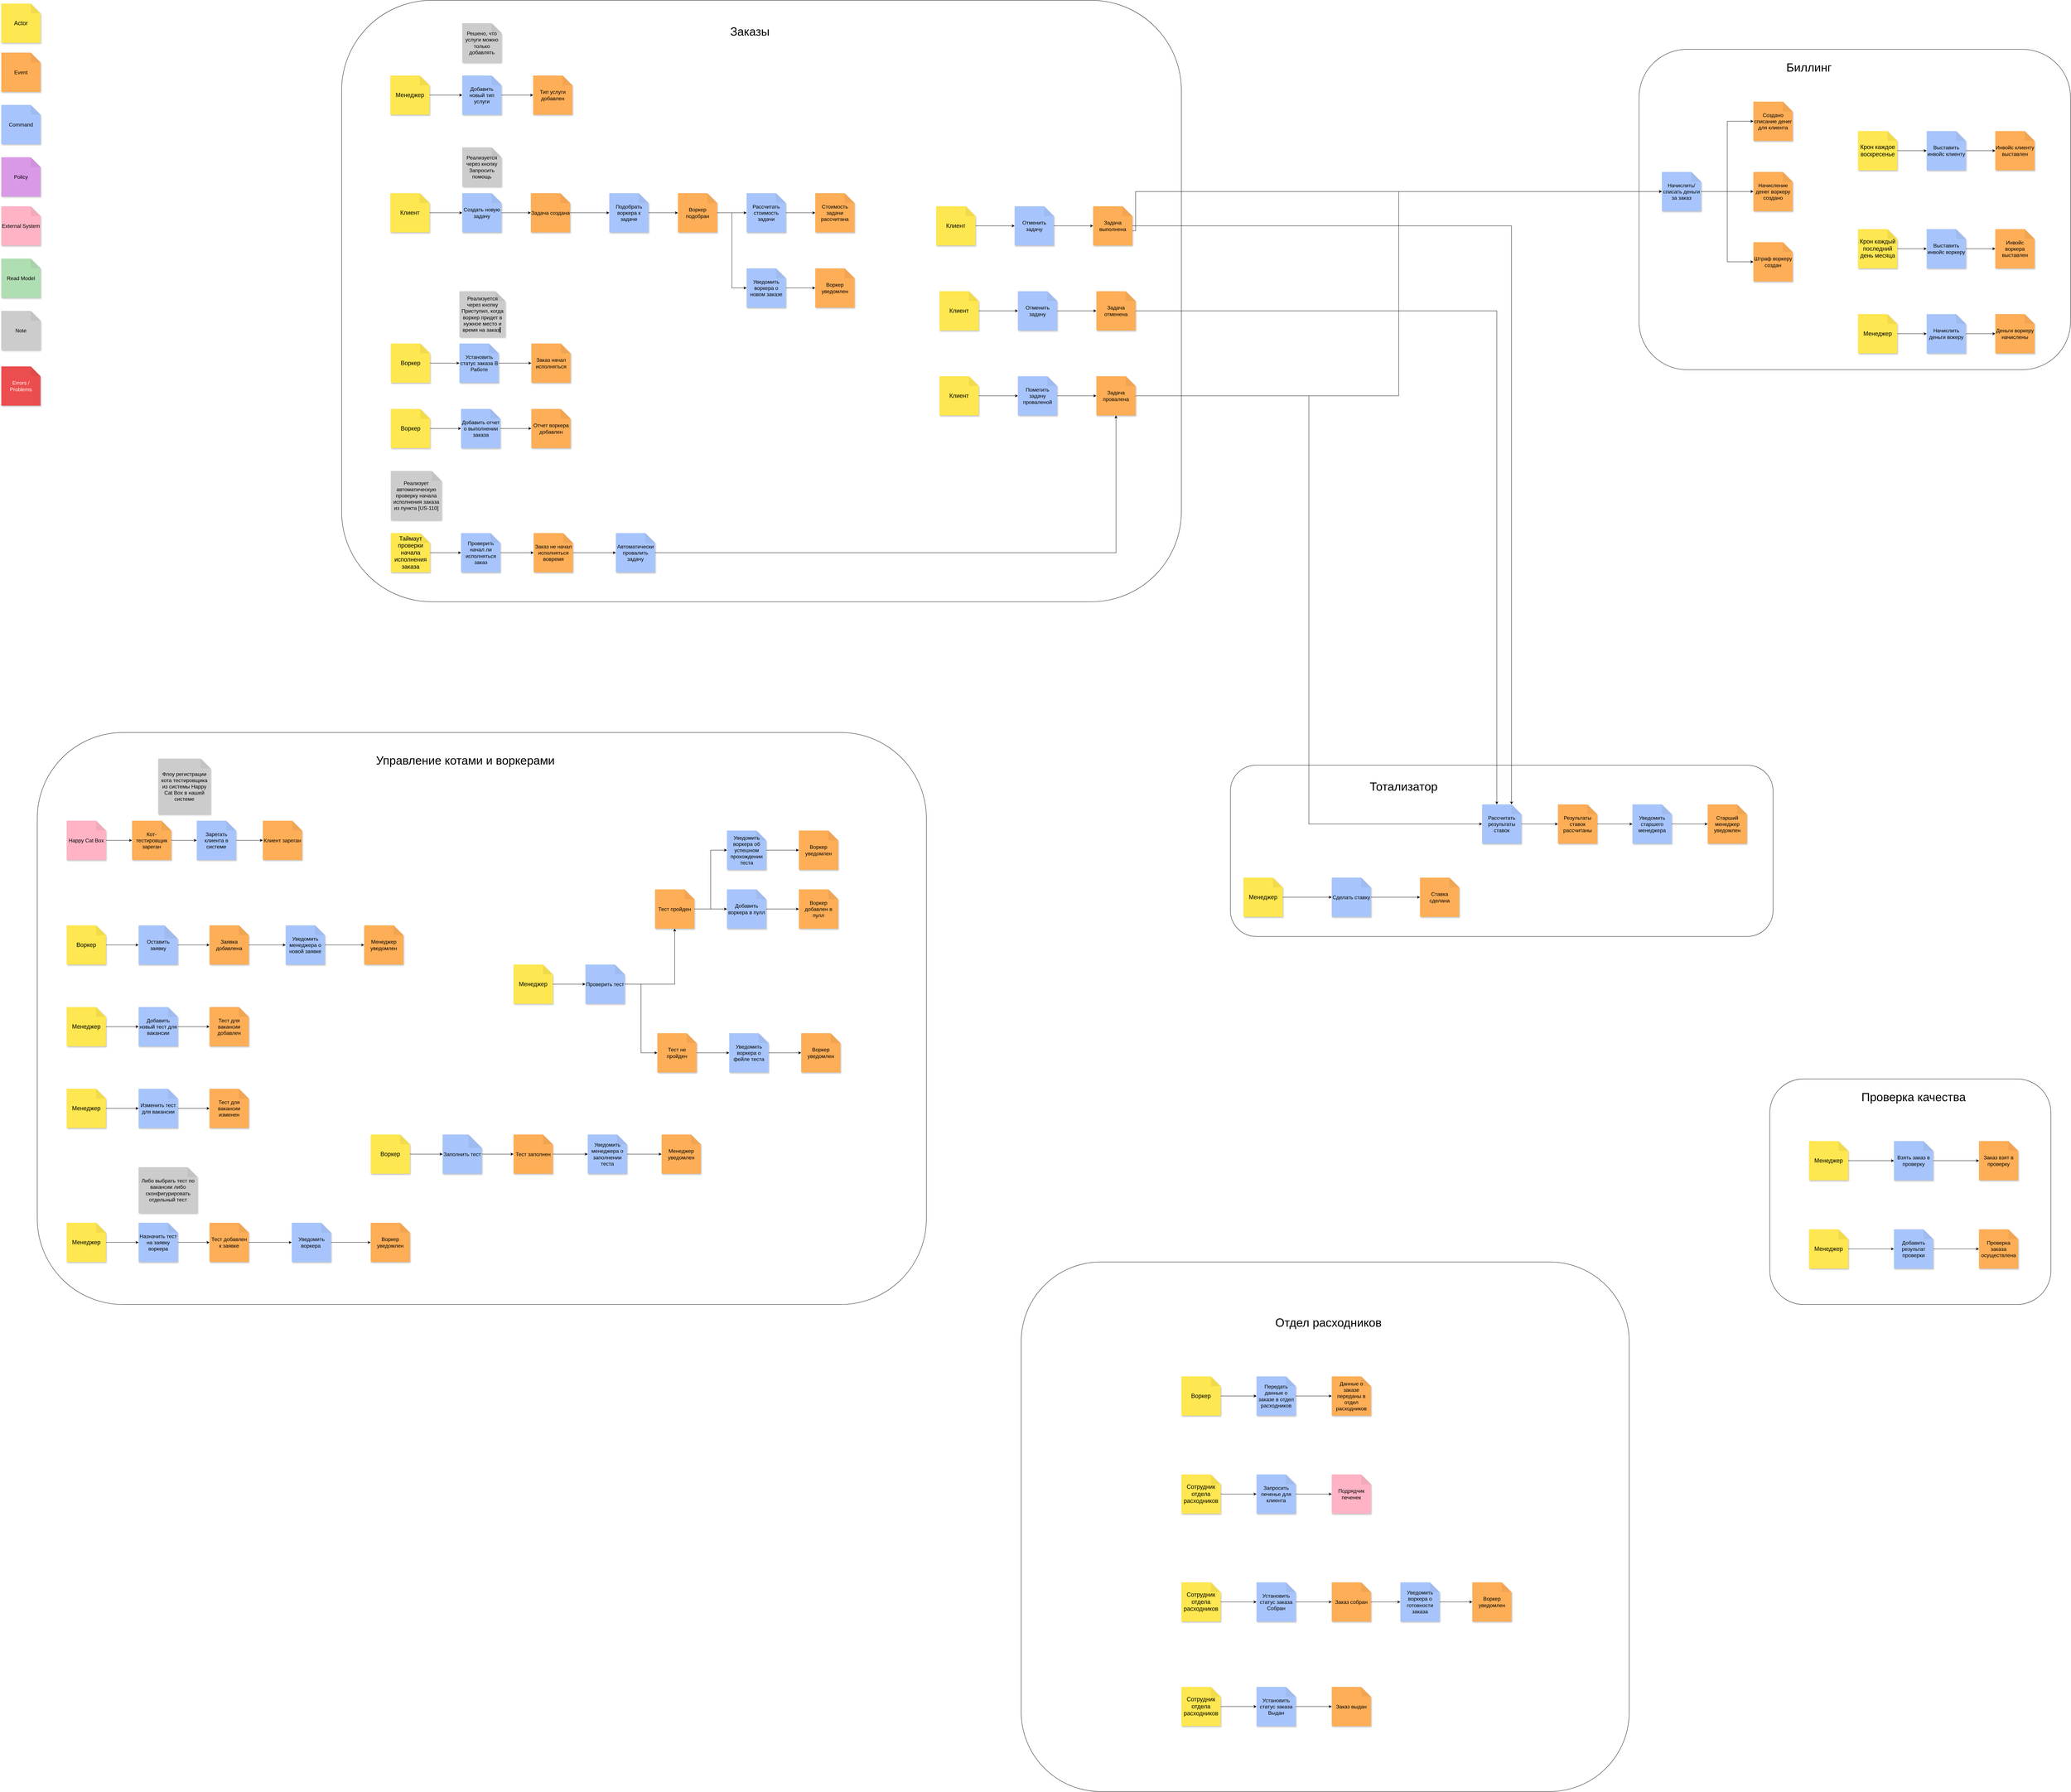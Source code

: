 <mxfile version="26.0.6">
  <diagram name="Страница — 1" id="K9feuQ7dF-jCnu2IWgrX">
    <mxGraphModel dx="8440" dy="5189" grid="1" gridSize="10" guides="1" tooltips="1" connect="1" arrows="1" fold="1" page="1" pageScale="1" pageWidth="827" pageHeight="1169" math="0" shadow="0">
      <root>
        <mxCell id="0" />
        <mxCell id="1" parent="0" />
        <mxCell id="oubO38BTLlarIKI2RHfu-78" value="" style="rounded=1;whiteSpace=wrap;html=1;fillColor=none;" vertex="1" parent="1">
          <mxGeometry x="5090" y="-900" width="1320" height="980" as="geometry" />
        </mxCell>
        <mxCell id="oubO38BTLlarIKI2RHfu-76" value="" style="rounded=1;whiteSpace=wrap;html=1;fillColor=none;" vertex="1" parent="1">
          <mxGeometry x="1121" y="-1050" width="2569" height="1840" as="geometry" />
        </mxCell>
        <mxCell id="oubO38BTLlarIKI2RHfu-74" value="" style="rounded=1;whiteSpace=wrap;html=1;fillColor=none;" vertex="1" parent="1">
          <mxGeometry x="3840" y="1290" width="1660" height="524" as="geometry" />
        </mxCell>
        <mxCell id="oubO38BTLlarIKI2RHfu-72" value="" style="rounded=1;whiteSpace=wrap;html=1;fillColor=none;" vertex="1" parent="1">
          <mxGeometry x="190" y="1190" width="2720" height="1750" as="geometry" />
        </mxCell>
        <mxCell id="oubO38BTLlarIKI2RHfu-70" value="" style="rounded=1;whiteSpace=wrap;html=1;fillColor=none;" vertex="1" parent="1">
          <mxGeometry x="5490" y="2250" width="860" height="690" as="geometry" />
        </mxCell>
        <mxCell id="oubO38BTLlarIKI2RHfu-68" value="" style="rounded=1;whiteSpace=wrap;html=1;fillColor=none;align=center;" vertex="1" parent="1">
          <mxGeometry x="3200" y="2810" width="1860" height="1620" as="geometry" />
        </mxCell>
        <mxCell id="i-zcS_TELyWn-VtTu8UB-6" value="" style="edgeStyle=orthogonalEdgeStyle;rounded=0;orthogonalLoop=1;jettySize=auto;html=1;" parent="1" source="zpBG68E-fnAjGQmCeS8Q-10" target="i-zcS_TELyWn-VtTu8UB-5" edge="1">
          <mxGeometry relative="1" as="geometry" />
        </mxCell>
        <mxCell id="zpBG68E-fnAjGQmCeS8Q-10" value="Клиент" style="shape=note;whiteSpace=wrap;html=1;backgroundOutline=1;darkOpacity=0.05;fillColor=#FEE750;strokeColor=none;fontSize=18;fontStyle=0;rotation=0;shadow=1;" parent="1" vertex="1">
          <mxGeometry x="1270" y="-460" width="120" height="120" as="geometry" />
        </mxCell>
        <mxCell id="oubO38BTLlarIKI2RHfu-31" style="edgeStyle=orthogonalEdgeStyle;rounded=0;orthogonalLoop=1;jettySize=auto;html=1;" edge="1" parent="1" source="zpBG68E-fnAjGQmCeS8Q-12" target="oubO38BTLlarIKI2RHfu-30">
          <mxGeometry relative="1" as="geometry" />
        </mxCell>
        <mxCell id="zpBG68E-fnAjGQmCeS8Q-12" value="Крон каждое воскресенье" style="shape=note;whiteSpace=wrap;html=1;backgroundOutline=1;darkOpacity=0.05;fillColor=#FEE750;strokeColor=none;fontSize=18;fontStyle=0;rotation=0;shadow=1;" parent="1" vertex="1">
          <mxGeometry x="5760" y="-650" width="120" height="120" as="geometry" />
        </mxCell>
        <mxCell id="oubO38BTLlarIKI2RHfu-34" value="" style="edgeStyle=orthogonalEdgeStyle;rounded=0;orthogonalLoop=1;jettySize=auto;html=1;" edge="1" parent="1" source="zpBG68E-fnAjGQmCeS8Q-15" target="oubO38BTLlarIKI2RHfu-33">
          <mxGeometry relative="1" as="geometry" />
        </mxCell>
        <mxCell id="zpBG68E-fnAjGQmCeS8Q-15" value="Крон каждый послед&lt;span style=&quot;background-color: transparent; color: light-dark(rgb(0, 0, 0), rgb(255, 255, 255));&quot;&gt;ний день месяца&lt;/span&gt;" style="shape=note;whiteSpace=wrap;html=1;backgroundOutline=1;darkOpacity=0.05;fillColor=#FEE750;strokeColor=none;fontSize=18;fontStyle=0;rotation=0;shadow=1;" parent="1" vertex="1">
          <mxGeometry x="5760" y="-350" width="120" height="120" as="geometry" />
        </mxCell>
        <mxCell id="zpBG68E-fnAjGQmCeS8Q-17" value="Подрядчик печенек" style="shape=note;whiteSpace=wrap;html=1;backgroundOutline=1;darkOpacity=0.05;fillColor=#FFB3C5;strokeColor=none;fontSize=16;fontStyle=0;rotation=0;shadow=1;" parent="1" vertex="1">
          <mxGeometry x="4150" y="3460" width="120" height="120" as="geometry" />
        </mxCell>
        <mxCell id="zpBG68E-fnAjGQmCeS8Q-25" value="" style="edgeStyle=orthogonalEdgeStyle;rounded=0;orthogonalLoop=1;jettySize=auto;html=1;" parent="1" source="zpBG68E-fnAjGQmCeS8Q-19" target="zpBG68E-fnAjGQmCeS8Q-24" edge="1">
          <mxGeometry relative="1" as="geometry" />
        </mxCell>
        <mxCell id="zpBG68E-fnAjGQmCeS8Q-19" value="Happy Cat Box" style="shape=note;whiteSpace=wrap;html=1;backgroundOutline=1;darkOpacity=0.05;fillColor=#FFB3C5;strokeColor=none;fontSize=16;fontStyle=0;rotation=0;shadow=1;" parent="1" vertex="1">
          <mxGeometry x="280" y="1460" width="120" height="120" as="geometry" />
        </mxCell>
        <mxCell id="zpBG68E-fnAjGQmCeS8Q-20" value="Клиент зареган" style="shape=note;whiteSpace=wrap;html=1;backgroundOutline=1;darkOpacity=0.05;fillColor=#feae57;strokeColor=none;fontSize=16;fontStyle=0;rotation=0;shadow=1;" parent="1" vertex="1">
          <mxGeometry x="880" y="1460" width="120" height="120" as="geometry" />
        </mxCell>
        <mxCell id="zpBG68E-fnAjGQmCeS8Q-21" value="Задача создана" style="shape=note;whiteSpace=wrap;html=1;backgroundOutline=1;darkOpacity=0.05;fillColor=#feae57;strokeColor=none;fontSize=16;fontStyle=0;rotation=0;shadow=1;" parent="1" vertex="1">
          <mxGeometry x="1700" y="-460" width="120" height="120" as="geometry" />
        </mxCell>
        <mxCell id="zpBG68E-fnAjGQmCeS8Q-28" value="" style="edgeStyle=orthogonalEdgeStyle;rounded=0;orthogonalLoop=1;jettySize=auto;html=1;" parent="1" source="zpBG68E-fnAjGQmCeS8Q-24" target="zpBG68E-fnAjGQmCeS8Q-27" edge="1">
          <mxGeometry relative="1" as="geometry" />
        </mxCell>
        <mxCell id="zpBG68E-fnAjGQmCeS8Q-24" value="Кот-тестировщик зареган" style="shape=note;whiteSpace=wrap;html=1;backgroundOutline=1;darkOpacity=0.05;fillColor=#feae57;strokeColor=none;fontSize=16;fontStyle=0;rotation=0;shadow=1;" parent="1" vertex="1">
          <mxGeometry x="480" y="1460" width="120" height="120" as="geometry" />
        </mxCell>
        <mxCell id="zpBG68E-fnAjGQmCeS8Q-29" value="" style="edgeStyle=orthogonalEdgeStyle;rounded=0;orthogonalLoop=1;jettySize=auto;html=1;" parent="1" source="zpBG68E-fnAjGQmCeS8Q-27" target="zpBG68E-fnAjGQmCeS8Q-20" edge="1">
          <mxGeometry relative="1" as="geometry" />
        </mxCell>
        <mxCell id="zpBG68E-fnAjGQmCeS8Q-27" value="Зарегать клиента в системе" style="shape=note;whiteSpace=wrap;html=1;backgroundOutline=1;darkOpacity=0.05;fillColor=#a7c5fc;strokeColor=none;fontSize=16;fontStyle=0;rotation=0;shadow=1;" parent="1" vertex="1">
          <mxGeometry x="678" y="1460" width="120" height="120" as="geometry" />
        </mxCell>
        <mxCell id="oubO38BTLlarIKI2RHfu-52" style="edgeStyle=orthogonalEdgeStyle;rounded=0;orthogonalLoop=1;jettySize=auto;html=1;entryX=0;entryY=0;entryDx=90.0;entryDy=0;entryPerimeter=0;" edge="1" parent="1" source="zpBG68E-fnAjGQmCeS8Q-32" target="oubO38BTLlarIKI2RHfu-42">
          <mxGeometry relative="1" as="geometry">
            <mxPoint x="4920" y="560.0" as="targetPoint" />
          </mxGeometry>
        </mxCell>
        <mxCell id="zpBG68E-fnAjGQmCeS8Q-32" value="Задача выполнена" style="shape=note;whiteSpace=wrap;html=1;backgroundOutline=1;darkOpacity=0.05;fillColor=#feae57;strokeColor=none;fontSize=16;fontStyle=0;rotation=0;shadow=1;" parent="1" vertex="1">
          <mxGeometry x="3420" y="-420" width="120" height="120" as="geometry" />
        </mxCell>
        <mxCell id="zpBG68E-fnAjGQmCeS8Q-33" value="Задача отменена" style="shape=note;whiteSpace=wrap;html=1;backgroundOutline=1;darkOpacity=0.05;fillColor=#feae57;strokeColor=none;fontSize=16;fontStyle=0;rotation=0;shadow=1;" parent="1" vertex="1">
          <mxGeometry x="3430" y="-160" width="120" height="120" as="geometry" />
        </mxCell>
        <mxCell id="oubO38BTLlarIKI2RHfu-49" style="edgeStyle=orthogonalEdgeStyle;rounded=0;orthogonalLoop=1;jettySize=auto;html=1;entryX=0;entryY=0.5;entryDx=0;entryDy=0;entryPerimeter=0;" edge="1" parent="1" source="zpBG68E-fnAjGQmCeS8Q-34" target="oubO38BTLlarIKI2RHfu-42">
          <mxGeometry relative="1" as="geometry">
            <mxPoint x="3950" y="600.0" as="targetPoint" />
          </mxGeometry>
        </mxCell>
        <mxCell id="zpBG68E-fnAjGQmCeS8Q-34" value="Задача провалена" style="shape=note;whiteSpace=wrap;html=1;backgroundOutline=1;darkOpacity=0.05;fillColor=#feae57;strokeColor=none;fontSize=16;fontStyle=0;rotation=0;shadow=1;" parent="1" vertex="1">
          <mxGeometry x="3430" y="100" width="120" height="120" as="geometry" />
        </mxCell>
        <mxCell id="i-zcS_TELyWn-VtTu8UB-61" value="" style="edgeStyle=orthogonalEdgeStyle;rounded=0;orthogonalLoop=1;jettySize=auto;html=1;" parent="1" source="zpBG68E-fnAjGQmCeS8Q-35" target="i-zcS_TELyWn-VtTu8UB-60" edge="1">
          <mxGeometry relative="1" as="geometry" />
        </mxCell>
        <mxCell id="zpBG68E-fnAjGQmCeS8Q-35" value="Менеджер" style="shape=note;whiteSpace=wrap;html=1;backgroundOutline=1;darkOpacity=0.05;fillColor=#FEE750;strokeColor=none;fontSize=18;fontStyle=0;rotation=0;shadow=1;" parent="1" vertex="1">
          <mxGeometry x="1270" y="-820" width="120" height="120" as="geometry" />
        </mxCell>
        <mxCell id="zpBG68E-fnAjGQmCeS8Q-36" value="Тип услуги добавлен" style="shape=note;whiteSpace=wrap;html=1;backgroundOutline=1;darkOpacity=0.05;fillColor=#feae57;strokeColor=none;fontSize=16;fontStyle=0;rotation=0;shadow=1;" parent="1" vertex="1">
          <mxGeometry x="1707" y="-820" width="120" height="120" as="geometry" />
        </mxCell>
        <mxCell id="zpBG68E-fnAjGQmCeS8Q-37" value="Воркер подобран" style="shape=note;whiteSpace=wrap;html=1;backgroundOutline=1;darkOpacity=0.05;fillColor=#feae57;strokeColor=none;fontSize=16;fontStyle=0;rotation=0;shadow=1;" parent="1" vertex="1">
          <mxGeometry x="2150" y="-460" width="120" height="120" as="geometry" />
        </mxCell>
        <mxCell id="zpBG68E-fnAjGQmCeS8Q-38" value="Стоимость задачи рассчитана" style="shape=note;whiteSpace=wrap;html=1;backgroundOutline=1;darkOpacity=0.05;fillColor=#feae57;strokeColor=none;fontSize=16;fontStyle=0;rotation=0;shadow=1;" parent="1" vertex="1">
          <mxGeometry x="2570" y="-460" width="120" height="120" as="geometry" />
        </mxCell>
        <mxCell id="zpBG68E-fnAjGQmCeS8Q-39" value="Создано списание денег для клиента" style="shape=note;whiteSpace=wrap;html=1;backgroundOutline=1;darkOpacity=0.05;fillColor=#feae57;strokeColor=none;fontSize=16;fontStyle=0;rotation=0;shadow=1;" parent="1" vertex="1">
          <mxGeometry x="5440" y="-740" width="120" height="120" as="geometry" />
        </mxCell>
        <mxCell id="zpBG68E-fnAjGQmCeS8Q-40" value="Начисление денег воркеру создано" style="shape=note;whiteSpace=wrap;html=1;backgroundOutline=1;darkOpacity=0.05;fillColor=#feae57;strokeColor=none;fontSize=16;fontStyle=0;rotation=0;shadow=1;" parent="1" vertex="1">
          <mxGeometry x="5440" y="-525" width="120" height="120" as="geometry" />
        </mxCell>
        <mxCell id="zpBG68E-fnAjGQmCeS8Q-41" value="Штраф воркеру создан" style="shape=note;whiteSpace=wrap;html=1;backgroundOutline=1;darkOpacity=0.05;fillColor=#feae57;strokeColor=none;fontSize=16;fontStyle=0;rotation=0;shadow=1;" parent="1" vertex="1">
          <mxGeometry x="5440" y="-310" width="120" height="120" as="geometry" />
        </mxCell>
        <mxCell id="zpBG68E-fnAjGQmCeS8Q-47" value="Воркер добавлен в пулл" style="shape=note;whiteSpace=wrap;html=1;backgroundOutline=1;darkOpacity=0.05;fillColor=#feae57;strokeColor=none;fontSize=16;fontStyle=0;rotation=0;shadow=1;" parent="1" vertex="1">
          <mxGeometry x="2520" y="1670" width="120" height="120" as="geometry" />
        </mxCell>
        <mxCell id="zpBG68E-fnAjGQmCeS8Q-51" value="Тест для вакансии добавлен" style="shape=note;whiteSpace=wrap;html=1;backgroundOutline=1;darkOpacity=0.05;fillColor=#feae57;strokeColor=none;fontSize=16;fontStyle=0;rotation=0;shadow=1;" parent="1" vertex="1">
          <mxGeometry x="717" y="2030" width="120" height="120" as="geometry" />
        </mxCell>
        <mxCell id="i-zcS_TELyWn-VtTu8UB-26" value="" style="edgeStyle=orthogonalEdgeStyle;rounded=0;orthogonalLoop=1;jettySize=auto;html=1;" parent="1" source="zpBG68E-fnAjGQmCeS8Q-60" target="i-zcS_TELyWn-VtTu8UB-24" edge="1">
          <mxGeometry relative="1" as="geometry" />
        </mxCell>
        <mxCell id="zpBG68E-fnAjGQmCeS8Q-60" value="Сотрудник отдела расходников" style="shape=note;whiteSpace=wrap;html=1;backgroundOutline=1;darkOpacity=0.05;fillColor=#FEE750;strokeColor=none;fontSize=18;fontStyle=0;rotation=0;shadow=1;" parent="1" vertex="1">
          <mxGeometry x="3690" y="3460" width="120" height="120" as="geometry" />
        </mxCell>
        <mxCell id="zpBG68E-fnAjGQmCeS8Q-65" value="Инвойс клиенту выставлен" style="shape=note;whiteSpace=wrap;html=1;backgroundOutline=1;darkOpacity=0.05;fillColor=#feae57;strokeColor=none;fontSize=16;fontStyle=0;rotation=0;shadow=1;" parent="1" vertex="1">
          <mxGeometry x="6180" y="-650" width="120" height="120" as="geometry" />
        </mxCell>
        <mxCell id="zpBG68E-fnAjGQmCeS8Q-69" value="Инвойс воркера выставлен" style="shape=note;whiteSpace=wrap;html=1;backgroundOutline=1;darkOpacity=0.05;fillColor=#feae57;strokeColor=none;fontSize=16;fontStyle=0;rotation=0;shadow=1;" parent="1" vertex="1">
          <mxGeometry x="6180" y="-350" width="120" height="120" as="geometry" />
        </mxCell>
        <mxCell id="zpBG68E-fnAjGQmCeS8Q-71" value="Заказ взят в проверку" style="shape=note;whiteSpace=wrap;html=1;backgroundOutline=1;darkOpacity=0.05;fillColor=#feae57;strokeColor=none;fontSize=16;fontStyle=0;rotation=0;shadow=1;" parent="1" vertex="1">
          <mxGeometry x="6130" y="2440" width="120" height="120" as="geometry" />
        </mxCell>
        <mxCell id="zpBG68E-fnAjGQmCeS8Q-72" value="Ставка сделана" style="shape=note;whiteSpace=wrap;html=1;backgroundOutline=1;darkOpacity=0.05;fillColor=#feae57;strokeColor=none;fontSize=16;fontStyle=0;rotation=0;shadow=1;" parent="1" vertex="1">
          <mxGeometry x="4420" y="1634" width="120" height="120" as="geometry" />
        </mxCell>
        <mxCell id="i-zcS_TELyWn-VtTu8UB-1" value="Флоу регистрации кота тестировщика из системы Happy Cat Box в нашей системе" style="shape=note;whiteSpace=wrap;html=1;backgroundOutline=1;darkOpacity=0.05;fillColor=#CCCCCC;strokeColor=none;fontSize=16;fontStyle=0;rotation=0;shadow=1;" parent="1" vertex="1">
          <mxGeometry x="560" y="1270" width="160" height="170" as="geometry" />
        </mxCell>
        <mxCell id="i-zcS_TELyWn-VtTu8UB-7" value="" style="edgeStyle=orthogonalEdgeStyle;rounded=0;orthogonalLoop=1;jettySize=auto;html=1;" parent="1" source="i-zcS_TELyWn-VtTu8UB-5" target="zpBG68E-fnAjGQmCeS8Q-21" edge="1">
          <mxGeometry relative="1" as="geometry" />
        </mxCell>
        <mxCell id="i-zcS_TELyWn-VtTu8UB-5" value="Создать новую задачу" style="shape=note;whiteSpace=wrap;html=1;backgroundOutline=1;darkOpacity=0.05;fillColor=#a7c5fc;strokeColor=none;fontSize=16;fontStyle=0;rotation=0;shadow=1;" parent="1" vertex="1">
          <mxGeometry x="1490" y="-460" width="120" height="120" as="geometry" />
        </mxCell>
        <mxCell id="i-zcS_TELyWn-VtTu8UB-10" value="" style="edgeStyle=orthogonalEdgeStyle;rounded=0;orthogonalLoop=1;jettySize=auto;html=1;" parent="1" source="i-zcS_TELyWn-VtTu8UB-8" target="zpBG68E-fnAjGQmCeS8Q-37" edge="1">
          <mxGeometry relative="1" as="geometry" />
        </mxCell>
        <mxCell id="i-zcS_TELyWn-VtTu8UB-8" value="Подобрать воркера к задаче" style="shape=note;whiteSpace=wrap;html=1;backgroundOutline=1;darkOpacity=0.05;fillColor=#a7c5fc;strokeColor=none;fontSize=16;fontStyle=0;rotation=0;shadow=1;" parent="1" vertex="1">
          <mxGeometry x="1940" y="-460" width="120" height="120" as="geometry" />
        </mxCell>
        <mxCell id="i-zcS_TELyWn-VtTu8UB-9" style="edgeStyle=orthogonalEdgeStyle;rounded=0;orthogonalLoop=1;jettySize=auto;html=1;entryX=0;entryY=0.5;entryDx=0;entryDy=0;entryPerimeter=0;" parent="1" source="zpBG68E-fnAjGQmCeS8Q-21" target="i-zcS_TELyWn-VtTu8UB-8" edge="1">
          <mxGeometry relative="1" as="geometry" />
        </mxCell>
        <mxCell id="i-zcS_TELyWn-VtTu8UB-13" value="" style="edgeStyle=orthogonalEdgeStyle;rounded=0;orthogonalLoop=1;jettySize=auto;html=1;" parent="1" source="i-zcS_TELyWn-VtTu8UB-11" target="zpBG68E-fnAjGQmCeS8Q-38" edge="1">
          <mxGeometry relative="1" as="geometry" />
        </mxCell>
        <mxCell id="i-zcS_TELyWn-VtTu8UB-11" value="Рассчитать стоимость задачи" style="shape=note;whiteSpace=wrap;html=1;backgroundOutline=1;darkOpacity=0.05;fillColor=#a7c5fc;strokeColor=none;fontSize=16;fontStyle=0;rotation=0;shadow=1;" parent="1" vertex="1">
          <mxGeometry x="2360" y="-460" width="120" height="120" as="geometry" />
        </mxCell>
        <mxCell id="i-zcS_TELyWn-VtTu8UB-12" style="edgeStyle=orthogonalEdgeStyle;rounded=0;orthogonalLoop=1;jettySize=auto;html=1;entryX=0;entryY=0.5;entryDx=0;entryDy=0;entryPerimeter=0;" parent="1" source="zpBG68E-fnAjGQmCeS8Q-37" target="i-zcS_TELyWn-VtTu8UB-11" edge="1">
          <mxGeometry relative="1" as="geometry" />
        </mxCell>
        <mxCell id="i-zcS_TELyWn-VtTu8UB-18" value="" style="edgeStyle=orthogonalEdgeStyle;rounded=0;orthogonalLoop=1;jettySize=auto;html=1;" parent="1" source="i-zcS_TELyWn-VtTu8UB-15" target="i-zcS_TELyWn-VtTu8UB-17" edge="1">
          <mxGeometry relative="1" as="geometry" />
        </mxCell>
        <mxCell id="i-zcS_TELyWn-VtTu8UB-15" value="Уведомить воркера о новом заказе" style="shape=note;whiteSpace=wrap;html=1;backgroundOutline=1;darkOpacity=0.05;fillColor=#a7c5fc;strokeColor=none;fontSize=16;fontStyle=0;rotation=0;shadow=1;" parent="1" vertex="1">
          <mxGeometry x="2360" y="-230" width="120" height="120" as="geometry" />
        </mxCell>
        <mxCell id="i-zcS_TELyWn-VtTu8UB-16" style="edgeStyle=orthogonalEdgeStyle;rounded=0;orthogonalLoop=1;jettySize=auto;html=1;entryX=0;entryY=0.5;entryDx=0;entryDy=0;entryPerimeter=0;" parent="1" source="zpBG68E-fnAjGQmCeS8Q-37" target="i-zcS_TELyWn-VtTu8UB-15" edge="1">
          <mxGeometry relative="1" as="geometry" />
        </mxCell>
        <mxCell id="i-zcS_TELyWn-VtTu8UB-17" value="Воркер уведомлен" style="shape=note;whiteSpace=wrap;html=1;backgroundOutline=1;darkOpacity=0.05;fillColor=#feae57;strokeColor=none;fontSize=16;fontStyle=0;rotation=0;shadow=1;" parent="1" vertex="1">
          <mxGeometry x="2570" y="-230" width="120" height="120" as="geometry" />
        </mxCell>
        <mxCell id="i-zcS_TELyWn-VtTu8UB-21" value="" style="edgeStyle=orthogonalEdgeStyle;rounded=0;orthogonalLoop=1;jettySize=auto;html=1;" parent="1" source="i-zcS_TELyWn-VtTu8UB-19" target="i-zcS_TELyWn-VtTu8UB-20" edge="1">
          <mxGeometry relative="1" as="geometry" />
        </mxCell>
        <mxCell id="i-zcS_TELyWn-VtTu8UB-19" value="Воркер" style="shape=note;whiteSpace=wrap;html=1;backgroundOutline=1;darkOpacity=0.05;fillColor=#FEE750;strokeColor=none;fontSize=18;fontStyle=0;rotation=0;shadow=1;" parent="1" vertex="1">
          <mxGeometry x="3690" y="3160" width="120" height="120" as="geometry" />
        </mxCell>
        <mxCell id="i-zcS_TELyWn-VtTu8UB-23" value="" style="edgeStyle=orthogonalEdgeStyle;rounded=0;orthogonalLoop=1;jettySize=auto;html=1;" parent="1" source="i-zcS_TELyWn-VtTu8UB-20" target="i-zcS_TELyWn-VtTu8UB-22" edge="1">
          <mxGeometry relative="1" as="geometry" />
        </mxCell>
        <mxCell id="i-zcS_TELyWn-VtTu8UB-20" value="Передать данные о заказе в отдел расходников" style="shape=note;whiteSpace=wrap;html=1;backgroundOutline=1;darkOpacity=0.05;fillColor=#a7c5fc;strokeColor=none;fontSize=16;fontStyle=0;rotation=0;shadow=1;" parent="1" vertex="1">
          <mxGeometry x="3920" y="3160" width="120" height="120" as="geometry" />
        </mxCell>
        <mxCell id="i-zcS_TELyWn-VtTu8UB-22" value="Данные о заказе переданы в отдел расходников" style="shape=note;whiteSpace=wrap;html=1;backgroundOutline=1;darkOpacity=0.05;fillColor=#feae57;strokeColor=none;fontSize=16;fontStyle=0;rotation=0;shadow=1;" parent="1" vertex="1">
          <mxGeometry x="4150" y="3160" width="120" height="120" as="geometry" />
        </mxCell>
        <mxCell id="i-zcS_TELyWn-VtTu8UB-25" value="" style="edgeStyle=orthogonalEdgeStyle;rounded=0;orthogonalLoop=1;jettySize=auto;html=1;" parent="1" source="i-zcS_TELyWn-VtTu8UB-24" target="zpBG68E-fnAjGQmCeS8Q-17" edge="1">
          <mxGeometry relative="1" as="geometry" />
        </mxCell>
        <mxCell id="i-zcS_TELyWn-VtTu8UB-24" value="Запросить печенье для клиента" style="shape=note;whiteSpace=wrap;html=1;backgroundOutline=1;darkOpacity=0.05;fillColor=#a7c5fc;strokeColor=none;fontSize=16;fontStyle=0;rotation=0;shadow=1;" parent="1" vertex="1">
          <mxGeometry x="3920" y="3460" width="120" height="120" as="geometry" />
        </mxCell>
        <mxCell id="i-zcS_TELyWn-VtTu8UB-29" value="" style="edgeStyle=orthogonalEdgeStyle;rounded=0;orthogonalLoop=1;jettySize=auto;html=1;" parent="1" source="i-zcS_TELyWn-VtTu8UB-27" target="i-zcS_TELyWn-VtTu8UB-28" edge="1">
          <mxGeometry relative="1" as="geometry" />
        </mxCell>
        <mxCell id="i-zcS_TELyWn-VtTu8UB-27" value="Сотрудник отдела расходников" style="shape=note;whiteSpace=wrap;html=1;backgroundOutline=1;darkOpacity=0.05;fillColor=#FEE750;strokeColor=none;fontSize=18;fontStyle=0;rotation=0;shadow=1;" parent="1" vertex="1">
          <mxGeometry x="3690" y="4110" width="120" height="120" as="geometry" />
        </mxCell>
        <mxCell id="i-zcS_TELyWn-VtTu8UB-31" value="" style="edgeStyle=orthogonalEdgeStyle;rounded=0;orthogonalLoop=1;jettySize=auto;html=1;" parent="1" source="i-zcS_TELyWn-VtTu8UB-28" target="i-zcS_TELyWn-VtTu8UB-30" edge="1">
          <mxGeometry relative="1" as="geometry" />
        </mxCell>
        <mxCell id="i-zcS_TELyWn-VtTu8UB-28" value="Установить статус заказа Выдан" style="shape=note;whiteSpace=wrap;html=1;backgroundOutline=1;darkOpacity=0.05;fillColor=#a7c5fc;strokeColor=none;fontSize=16;fontStyle=0;rotation=0;shadow=1;" parent="1" vertex="1">
          <mxGeometry x="3920" y="4110" width="120" height="120" as="geometry" />
        </mxCell>
        <mxCell id="i-zcS_TELyWn-VtTu8UB-30" value="Заказ выдан" style="shape=note;whiteSpace=wrap;html=1;backgroundOutline=1;darkOpacity=0.05;fillColor=#feae57;strokeColor=none;fontSize=16;fontStyle=0;rotation=0;shadow=1;" parent="1" vertex="1">
          <mxGeometry x="4150" y="4110" width="120" height="120" as="geometry" />
        </mxCell>
        <mxCell id="i-zcS_TELyWn-VtTu8UB-32" value="" style="edgeStyle=orthogonalEdgeStyle;rounded=0;orthogonalLoop=1;jettySize=auto;html=1;" parent="1" source="i-zcS_TELyWn-VtTu8UB-33" target="i-zcS_TELyWn-VtTu8UB-35" edge="1">
          <mxGeometry relative="1" as="geometry" />
        </mxCell>
        <mxCell id="i-zcS_TELyWn-VtTu8UB-33" value="Сотрудник отдела расходников" style="shape=note;whiteSpace=wrap;html=1;backgroundOutline=1;darkOpacity=0.05;fillColor=#FEE750;strokeColor=none;fontSize=18;fontStyle=0;rotation=0;shadow=1;" parent="1" vertex="1">
          <mxGeometry x="3690" y="3790" width="120" height="120" as="geometry" />
        </mxCell>
        <mxCell id="i-zcS_TELyWn-VtTu8UB-34" value="" style="edgeStyle=orthogonalEdgeStyle;rounded=0;orthogonalLoop=1;jettySize=auto;html=1;" parent="1" source="i-zcS_TELyWn-VtTu8UB-35" target="i-zcS_TELyWn-VtTu8UB-36" edge="1">
          <mxGeometry relative="1" as="geometry" />
        </mxCell>
        <mxCell id="i-zcS_TELyWn-VtTu8UB-35" value="Установить статус заказа Собран" style="shape=note;whiteSpace=wrap;html=1;backgroundOutline=1;darkOpacity=0.05;fillColor=#a7c5fc;strokeColor=none;fontSize=16;fontStyle=0;rotation=0;shadow=1;" parent="1" vertex="1">
          <mxGeometry x="3920" y="3790" width="120" height="120" as="geometry" />
        </mxCell>
        <mxCell id="i-zcS_TELyWn-VtTu8UB-38" value="" style="edgeStyle=orthogonalEdgeStyle;rounded=0;orthogonalLoop=1;jettySize=auto;html=1;" parent="1" source="i-zcS_TELyWn-VtTu8UB-36" target="i-zcS_TELyWn-VtTu8UB-37" edge="1">
          <mxGeometry relative="1" as="geometry" />
        </mxCell>
        <mxCell id="i-zcS_TELyWn-VtTu8UB-36" value="Заказ собран" style="shape=note;whiteSpace=wrap;html=1;backgroundOutline=1;darkOpacity=0.05;fillColor=#feae57;strokeColor=none;fontSize=16;fontStyle=0;rotation=0;shadow=1;" parent="1" vertex="1">
          <mxGeometry x="4150" y="3790" width="120" height="120" as="geometry" />
        </mxCell>
        <mxCell id="i-zcS_TELyWn-VtTu8UB-40" value="" style="edgeStyle=orthogonalEdgeStyle;rounded=0;orthogonalLoop=1;jettySize=auto;html=1;" parent="1" source="i-zcS_TELyWn-VtTu8UB-37" target="i-zcS_TELyWn-VtTu8UB-39" edge="1">
          <mxGeometry relative="1" as="geometry" />
        </mxCell>
        <mxCell id="i-zcS_TELyWn-VtTu8UB-37" value="Уведомить воркера о готовности заказа" style="shape=note;whiteSpace=wrap;html=1;backgroundOutline=1;darkOpacity=0.05;fillColor=#a7c5fc;strokeColor=none;fontSize=16;fontStyle=0;rotation=0;shadow=1;" parent="1" vertex="1">
          <mxGeometry x="4360" y="3790" width="120" height="120" as="geometry" />
        </mxCell>
        <mxCell id="i-zcS_TELyWn-VtTu8UB-39" value="Воркер уведомлен" style="shape=note;whiteSpace=wrap;html=1;backgroundOutline=1;darkOpacity=0.05;fillColor=#feae57;strokeColor=none;fontSize=16;fontStyle=0;rotation=0;shadow=1;" parent="1" vertex="1">
          <mxGeometry x="4580" y="3790" width="120" height="120" as="geometry" />
        </mxCell>
        <mxCell id="i-zcS_TELyWn-VtTu8UB-41" value="Реализуется через кнопку Запросить помощь" style="shape=note;whiteSpace=wrap;html=1;backgroundOutline=1;darkOpacity=0.05;fillColor=#CCCCCC;strokeColor=none;fontSize=16;fontStyle=0;rotation=0;shadow=1;" parent="1" vertex="1">
          <mxGeometry x="1490" y="-600" width="120" height="120" as="geometry" />
        </mxCell>
        <mxCell id="i-zcS_TELyWn-VtTu8UB-47" value="" style="group" parent="1" vertex="1" connectable="0">
          <mxGeometry x="1271.5" y="-160" width="550" height="280" as="geometry" />
        </mxCell>
        <mxCell id="i-zcS_TELyWn-VtTu8UB-45" value="" style="edgeStyle=orthogonalEdgeStyle;rounded=0;orthogonalLoop=1;jettySize=auto;html=1;" parent="i-zcS_TELyWn-VtTu8UB-47" source="zpBG68E-fnAjGQmCeS8Q-46" target="i-zcS_TELyWn-VtTu8UB-42" edge="1">
          <mxGeometry relative="1" as="geometry" />
        </mxCell>
        <mxCell id="zpBG68E-fnAjGQmCeS8Q-46" value="Воркер" style="shape=note;whiteSpace=wrap;html=1;backgroundOutline=1;darkOpacity=0.05;fillColor=#FEE750;strokeColor=none;fontSize=18;fontStyle=0;rotation=0;shadow=1;" parent="i-zcS_TELyWn-VtTu8UB-47" vertex="1">
          <mxGeometry y="160" width="120" height="120" as="geometry" />
        </mxCell>
        <mxCell id="i-zcS_TELyWn-VtTu8UB-46" value="" style="edgeStyle=orthogonalEdgeStyle;rounded=0;orthogonalLoop=1;jettySize=auto;html=1;" parent="i-zcS_TELyWn-VtTu8UB-47" source="i-zcS_TELyWn-VtTu8UB-42" target="i-zcS_TELyWn-VtTu8UB-44" edge="1">
          <mxGeometry relative="1" as="geometry" />
        </mxCell>
        <mxCell id="i-zcS_TELyWn-VtTu8UB-42" value="Установить статус заказа В Работе" style="shape=note;whiteSpace=wrap;html=1;backgroundOutline=1;darkOpacity=0.05;fillColor=#a7c5fc;strokeColor=none;fontSize=16;fontStyle=0;rotation=0;shadow=1;" parent="i-zcS_TELyWn-VtTu8UB-47" vertex="1">
          <mxGeometry x="210" y="160" width="120" height="120" as="geometry" />
        </mxCell>
        <mxCell id="i-zcS_TELyWn-VtTu8UB-43" value="Реализуется через кнопку Приступил, когда воркер придет в нужное место и время на заказ&lt;span style=&quot;color: rgb(235, 219, 178); font-family: &amp;quot;PT Root UI&amp;quot;, sans-serif; font-size: medium; text-align: left; caret-color: rgb(55, 53, 47); white-space-collapse: preserve; background-color: rgb(60, 56, 54);&quot;&gt; &lt;/span&gt;&amp;nbsp;" style="shape=note;whiteSpace=wrap;html=1;backgroundOutline=1;darkOpacity=0.05;fillColor=#CCCCCC;strokeColor=none;fontSize=16;fontStyle=0;rotation=0;shadow=1;" parent="i-zcS_TELyWn-VtTu8UB-47" vertex="1">
          <mxGeometry x="210" width="140" height="140" as="geometry" />
        </mxCell>
        <mxCell id="i-zcS_TELyWn-VtTu8UB-44" value="Заказ начал исполняться" style="shape=note;whiteSpace=wrap;html=1;backgroundOutline=1;darkOpacity=0.05;fillColor=#feae57;strokeColor=none;fontSize=16;fontStyle=0;rotation=0;shadow=1;" parent="i-zcS_TELyWn-VtTu8UB-47" vertex="1">
          <mxGeometry x="430" y="160" width="120" height="120" as="geometry" />
        </mxCell>
        <mxCell id="i-zcS_TELyWn-VtTu8UB-58" value="" style="edgeStyle=orthogonalEdgeStyle;rounded=0;orthogonalLoop=1;jettySize=auto;html=1;" parent="1" source="i-zcS_TELyWn-VtTu8UB-48" target="i-zcS_TELyWn-VtTu8UB-56" edge="1">
          <mxGeometry relative="1" as="geometry" />
        </mxCell>
        <mxCell id="i-zcS_TELyWn-VtTu8UB-48" value="Воркер" style="shape=note;whiteSpace=wrap;html=1;backgroundOutline=1;darkOpacity=0.05;fillColor=#FEE750;strokeColor=none;fontSize=18;fontStyle=0;rotation=0;shadow=1;" parent="1" vertex="1">
          <mxGeometry x="1271.5" y="200" width="120" height="120" as="geometry" />
        </mxCell>
        <mxCell id="i-zcS_TELyWn-VtTu8UB-59" value="" style="edgeStyle=orthogonalEdgeStyle;rounded=0;orthogonalLoop=1;jettySize=auto;html=1;" parent="1" source="i-zcS_TELyWn-VtTu8UB-56" target="i-zcS_TELyWn-VtTu8UB-57" edge="1">
          <mxGeometry relative="1" as="geometry" />
        </mxCell>
        <mxCell id="i-zcS_TELyWn-VtTu8UB-56" value="Добавить отчет о выполнении заказа" style="shape=note;whiteSpace=wrap;html=1;backgroundOutline=1;darkOpacity=0.05;fillColor=#a7c5fc;strokeColor=none;fontSize=16;fontStyle=0;rotation=0;shadow=1;" parent="1" vertex="1">
          <mxGeometry x="1486.5" y="200" width="120" height="120" as="geometry" />
        </mxCell>
        <mxCell id="i-zcS_TELyWn-VtTu8UB-57" value="Отчет воркера добавлен" style="shape=note;whiteSpace=wrap;html=1;backgroundOutline=1;darkOpacity=0.05;fillColor=#feae57;strokeColor=none;fontSize=16;fontStyle=0;rotation=0;shadow=1;" parent="1" vertex="1">
          <mxGeometry x="1701.5" y="200" width="120" height="120" as="geometry" />
        </mxCell>
        <mxCell id="i-zcS_TELyWn-VtTu8UB-63" value="" style="edgeStyle=orthogonalEdgeStyle;rounded=0;orthogonalLoop=1;jettySize=auto;html=1;" parent="1" source="i-zcS_TELyWn-VtTu8UB-60" target="zpBG68E-fnAjGQmCeS8Q-36" edge="1">
          <mxGeometry relative="1" as="geometry" />
        </mxCell>
        <mxCell id="i-zcS_TELyWn-VtTu8UB-60" value="Добавить новый тип услуги" style="shape=note;whiteSpace=wrap;html=1;backgroundOutline=1;darkOpacity=0.05;fillColor=#a7c5fc;strokeColor=none;fontSize=16;fontStyle=0;rotation=0;shadow=1;" parent="1" vertex="1">
          <mxGeometry x="1490" y="-820" width="120" height="120" as="geometry" />
        </mxCell>
        <mxCell id="i-zcS_TELyWn-VtTu8UB-62" value="Решено, что услуги можно только добавлять" style="shape=note;whiteSpace=wrap;html=1;backgroundOutline=1;darkOpacity=0.05;fillColor=#CCCCCC;strokeColor=none;fontSize=16;fontStyle=0;rotation=0;shadow=1;" parent="1" vertex="1">
          <mxGeometry x="1490" y="-980" width="120" height="120" as="geometry" />
        </mxCell>
        <mxCell id="i-zcS_TELyWn-VtTu8UB-66" value="" style="edgeStyle=orthogonalEdgeStyle;rounded=0;orthogonalLoop=1;jettySize=auto;html=1;" parent="1" source="i-zcS_TELyWn-VtTu8UB-64" target="i-zcS_TELyWn-VtTu8UB-65" edge="1">
          <mxGeometry relative="1" as="geometry" />
        </mxCell>
        <mxCell id="i-zcS_TELyWn-VtTu8UB-64" value="Менеджер" style="shape=note;whiteSpace=wrap;html=1;backgroundOutline=1;darkOpacity=0.05;fillColor=#FEE750;strokeColor=none;fontSize=18;fontStyle=0;rotation=0;shadow=1;" parent="1" vertex="1">
          <mxGeometry x="280" y="2030" width="120" height="120" as="geometry" />
        </mxCell>
        <mxCell id="i-zcS_TELyWn-VtTu8UB-67" value="" style="edgeStyle=orthogonalEdgeStyle;rounded=0;orthogonalLoop=1;jettySize=auto;html=1;" parent="1" source="i-zcS_TELyWn-VtTu8UB-65" target="zpBG68E-fnAjGQmCeS8Q-51" edge="1">
          <mxGeometry relative="1" as="geometry" />
        </mxCell>
        <mxCell id="i-zcS_TELyWn-VtTu8UB-65" value="Добавить новый тест для вакансии" style="shape=note;whiteSpace=wrap;html=1;backgroundOutline=1;darkOpacity=0.05;fillColor=#a7c5fc;strokeColor=none;fontSize=16;fontStyle=0;rotation=0;shadow=1;" parent="1" vertex="1">
          <mxGeometry x="500" y="2030" width="120" height="120" as="geometry" />
        </mxCell>
        <mxCell id="i-zcS_TELyWn-VtTu8UB-68" value="Тест для вакансии изменен" style="shape=note;whiteSpace=wrap;html=1;backgroundOutline=1;darkOpacity=0.05;fillColor=#feae57;strokeColor=none;fontSize=16;fontStyle=0;rotation=0;shadow=1;" parent="1" vertex="1">
          <mxGeometry x="717" y="2280" width="120" height="120" as="geometry" />
        </mxCell>
        <mxCell id="i-zcS_TELyWn-VtTu8UB-69" value="" style="edgeStyle=orthogonalEdgeStyle;rounded=0;orthogonalLoop=1;jettySize=auto;html=1;" parent="1" source="i-zcS_TELyWn-VtTu8UB-70" target="i-zcS_TELyWn-VtTu8UB-72" edge="1">
          <mxGeometry relative="1" as="geometry" />
        </mxCell>
        <mxCell id="i-zcS_TELyWn-VtTu8UB-70" value="Менеджер" style="shape=note;whiteSpace=wrap;html=1;backgroundOutline=1;darkOpacity=0.05;fillColor=#FEE750;strokeColor=none;fontSize=18;fontStyle=0;rotation=0;shadow=1;" parent="1" vertex="1">
          <mxGeometry x="280" y="2280" width="120" height="120" as="geometry" />
        </mxCell>
        <mxCell id="i-zcS_TELyWn-VtTu8UB-71" value="" style="edgeStyle=orthogonalEdgeStyle;rounded=0;orthogonalLoop=1;jettySize=auto;html=1;" parent="1" source="i-zcS_TELyWn-VtTu8UB-72" target="i-zcS_TELyWn-VtTu8UB-68" edge="1">
          <mxGeometry relative="1" as="geometry" />
        </mxCell>
        <mxCell id="i-zcS_TELyWn-VtTu8UB-72" value="Изменить тест для вакансии" style="shape=note;whiteSpace=wrap;html=1;backgroundOutline=1;darkOpacity=0.05;fillColor=#a7c5fc;strokeColor=none;fontSize=16;fontStyle=0;rotation=0;shadow=1;" parent="1" vertex="1">
          <mxGeometry x="500" y="2280" width="120" height="120" as="geometry" />
        </mxCell>
        <mxCell id="i-zcS_TELyWn-VtTu8UB-78" value="Тест добавлен к заявке" style="shape=note;whiteSpace=wrap;html=1;backgroundOutline=1;darkOpacity=0.05;fillColor=#feae57;strokeColor=none;fontSize=16;fontStyle=0;rotation=0;shadow=1;" parent="1" vertex="1">
          <mxGeometry x="717" y="2690" width="120" height="120" as="geometry" />
        </mxCell>
        <mxCell id="i-zcS_TELyWn-VtTu8UB-79" value="" style="edgeStyle=orthogonalEdgeStyle;rounded=0;orthogonalLoop=1;jettySize=auto;html=1;" parent="1" source="i-zcS_TELyWn-VtTu8UB-80" target="i-zcS_TELyWn-VtTu8UB-82" edge="1">
          <mxGeometry relative="1" as="geometry" />
        </mxCell>
        <mxCell id="i-zcS_TELyWn-VtTu8UB-80" value="Менеджер" style="shape=note;whiteSpace=wrap;html=1;backgroundOutline=1;darkOpacity=0.05;fillColor=#FEE750;strokeColor=none;fontSize=18;fontStyle=0;rotation=0;shadow=1;" parent="1" vertex="1">
          <mxGeometry x="280" y="2690" width="120" height="120" as="geometry" />
        </mxCell>
        <mxCell id="i-zcS_TELyWn-VtTu8UB-81" value="" style="edgeStyle=orthogonalEdgeStyle;rounded=0;orthogonalLoop=1;jettySize=auto;html=1;" parent="1" source="i-zcS_TELyWn-VtTu8UB-82" target="i-zcS_TELyWn-VtTu8UB-78" edge="1">
          <mxGeometry relative="1" as="geometry" />
        </mxCell>
        <mxCell id="i-zcS_TELyWn-VtTu8UB-82" value="Назначить тест на заявку воркера" style="shape=note;whiteSpace=wrap;html=1;backgroundOutline=1;darkOpacity=0.05;fillColor=#a7c5fc;strokeColor=none;fontSize=16;fontStyle=0;rotation=0;shadow=1;" parent="1" vertex="1">
          <mxGeometry x="500" y="2690" width="120" height="120" as="geometry" />
        </mxCell>
        <mxCell id="i-zcS_TELyWn-VtTu8UB-86" value="" style="edgeStyle=orthogonalEdgeStyle;rounded=0;orthogonalLoop=1;jettySize=auto;html=1;" parent="1" source="i-zcS_TELyWn-VtTu8UB-83" target="i-zcS_TELyWn-VtTu8UB-84" edge="1">
          <mxGeometry relative="1" as="geometry" />
        </mxCell>
        <mxCell id="i-zcS_TELyWn-VtTu8UB-83" value="Воркер" style="shape=note;whiteSpace=wrap;html=1;backgroundOutline=1;darkOpacity=0.05;fillColor=#FEE750;strokeColor=none;fontSize=18;fontStyle=0;rotation=0;shadow=1;" parent="1" vertex="1">
          <mxGeometry x="280" y="1780" width="120" height="120" as="geometry" />
        </mxCell>
        <mxCell id="i-zcS_TELyWn-VtTu8UB-87" value="" style="edgeStyle=orthogonalEdgeStyle;rounded=0;orthogonalLoop=1;jettySize=auto;html=1;" parent="1" source="i-zcS_TELyWn-VtTu8UB-84" target="i-zcS_TELyWn-VtTu8UB-85" edge="1">
          <mxGeometry relative="1" as="geometry" />
        </mxCell>
        <mxCell id="i-zcS_TELyWn-VtTu8UB-84" value="Оставить заявку" style="shape=note;whiteSpace=wrap;html=1;backgroundOutline=1;darkOpacity=0.05;fillColor=#a7c5fc;strokeColor=none;fontSize=16;fontStyle=0;rotation=0;shadow=1;size=41;" parent="1" vertex="1">
          <mxGeometry x="500" y="1780" width="120" height="120" as="geometry" />
        </mxCell>
        <mxCell id="i-zcS_TELyWn-VtTu8UB-106" value="" style="edgeStyle=orthogonalEdgeStyle;rounded=0;orthogonalLoop=1;jettySize=auto;html=1;" parent="1" source="i-zcS_TELyWn-VtTu8UB-85" target="i-zcS_TELyWn-VtTu8UB-105" edge="1">
          <mxGeometry relative="1" as="geometry" />
        </mxCell>
        <mxCell id="i-zcS_TELyWn-VtTu8UB-85" value="Заявка добавлена" style="shape=note;whiteSpace=wrap;html=1;backgroundOutline=1;darkOpacity=0.05;fillColor=#feae57;strokeColor=none;fontSize=16;fontStyle=0;rotation=0;shadow=1;" parent="1" vertex="1">
          <mxGeometry x="717" y="1780" width="120" height="120" as="geometry" />
        </mxCell>
        <mxCell id="i-zcS_TELyWn-VtTu8UB-88" value="" style="edgeStyle=orthogonalEdgeStyle;rounded=0;orthogonalLoop=1;jettySize=auto;html=1;" parent="1" source="i-zcS_TELyWn-VtTu8UB-89" target="i-zcS_TELyWn-VtTu8UB-91" edge="1">
          <mxGeometry relative="1" as="geometry" />
        </mxCell>
        <mxCell id="i-zcS_TELyWn-VtTu8UB-89" value="Воркер" style="shape=note;whiteSpace=wrap;html=1;backgroundOutline=1;darkOpacity=0.05;fillColor=#FEE750;strokeColor=none;fontSize=18;fontStyle=0;rotation=0;shadow=1;" parent="1" vertex="1">
          <mxGeometry x="1210" y="2420" width="120" height="120" as="geometry" />
        </mxCell>
        <mxCell id="i-zcS_TELyWn-VtTu8UB-90" value="" style="edgeStyle=orthogonalEdgeStyle;rounded=0;orthogonalLoop=1;jettySize=auto;html=1;" parent="1" source="i-zcS_TELyWn-VtTu8UB-91" target="i-zcS_TELyWn-VtTu8UB-92" edge="1">
          <mxGeometry relative="1" as="geometry" />
        </mxCell>
        <mxCell id="i-zcS_TELyWn-VtTu8UB-91" value="Заполнить тест" style="shape=note;whiteSpace=wrap;html=1;backgroundOutline=1;darkOpacity=0.05;fillColor=#a7c5fc;strokeColor=none;fontSize=16;fontStyle=0;rotation=0;shadow=1;size=41;" parent="1" vertex="1">
          <mxGeometry x="1430" y="2420" width="120" height="120" as="geometry" />
        </mxCell>
        <mxCell id="i-zcS_TELyWn-VtTu8UB-115" value="" style="edgeStyle=orthogonalEdgeStyle;rounded=0;orthogonalLoop=1;jettySize=auto;html=1;" parent="1" source="i-zcS_TELyWn-VtTu8UB-92" target="i-zcS_TELyWn-VtTu8UB-114" edge="1">
          <mxGeometry relative="1" as="geometry" />
        </mxCell>
        <mxCell id="i-zcS_TELyWn-VtTu8UB-92" value="Тест заполнен" style="shape=note;whiteSpace=wrap;html=1;backgroundOutline=1;darkOpacity=0.05;fillColor=#feae57;strokeColor=none;fontSize=16;fontStyle=0;rotation=0;shadow=1;" parent="1" vertex="1">
          <mxGeometry x="1647" y="2420" width="120" height="120" as="geometry" />
        </mxCell>
        <mxCell id="i-zcS_TELyWn-VtTu8UB-94" value="Либо выбрать тест по вакансии либо сконфигурировать отдельный тест" style="shape=note;whiteSpace=wrap;html=1;backgroundOutline=1;darkOpacity=0.05;fillColor=#CCCCCC;strokeColor=none;fontSize=16;fontStyle=0;rotation=0;shadow=1;" parent="1" vertex="1">
          <mxGeometry x="500" y="2520" width="180" height="140" as="geometry" />
        </mxCell>
        <mxCell id="i-zcS_TELyWn-VtTu8UB-97" value="" style="edgeStyle=orthogonalEdgeStyle;rounded=0;orthogonalLoop=1;jettySize=auto;html=1;" parent="1" source="i-zcS_TELyWn-VtTu8UB-95" target="i-zcS_TELyWn-VtTu8UB-96" edge="1">
          <mxGeometry relative="1" as="geometry" />
        </mxCell>
        <mxCell id="i-zcS_TELyWn-VtTu8UB-95" value="Менеджер" style="shape=note;whiteSpace=wrap;html=1;backgroundOutline=1;darkOpacity=0.05;fillColor=#FEE750;strokeColor=none;fontSize=18;fontStyle=0;rotation=0;shadow=1;" parent="1" vertex="1">
          <mxGeometry x="1647" y="1900" width="120" height="120" as="geometry" />
        </mxCell>
        <mxCell id="i-zcS_TELyWn-VtTu8UB-100" value="" style="edgeStyle=orthogonalEdgeStyle;rounded=0;orthogonalLoop=1;jettySize=auto;html=1;" parent="1" source="i-zcS_TELyWn-VtTu8UB-96" target="i-zcS_TELyWn-VtTu8UB-98" edge="1">
          <mxGeometry relative="1" as="geometry" />
        </mxCell>
        <mxCell id="i-zcS_TELyWn-VtTu8UB-96" value="Проверить тест" style="shape=note;whiteSpace=wrap;html=1;backgroundOutline=1;darkOpacity=0.05;fillColor=#a7c5fc;strokeColor=none;fontSize=16;fontStyle=0;rotation=0;shadow=1;" parent="1" vertex="1">
          <mxGeometry x="1867" y="1900" width="120" height="120" as="geometry" />
        </mxCell>
        <mxCell id="i-zcS_TELyWn-VtTu8UB-103" value="" style="edgeStyle=orthogonalEdgeStyle;rounded=0;orthogonalLoop=1;jettySize=auto;html=1;" parent="1" source="i-zcS_TELyWn-VtTu8UB-98" target="i-zcS_TELyWn-VtTu8UB-102" edge="1">
          <mxGeometry relative="1" as="geometry" />
        </mxCell>
        <mxCell id="i-zcS_TELyWn-VtTu8UB-98" value="Тест пройден" style="shape=note;whiteSpace=wrap;html=1;backgroundOutline=1;darkOpacity=0.05;fillColor=#feae57;strokeColor=none;fontSize=16;fontStyle=0;rotation=0;shadow=1;" parent="1" vertex="1">
          <mxGeometry x="2080" y="1670" width="120" height="120" as="geometry" />
        </mxCell>
        <mxCell id="i-zcS_TELyWn-VtTu8UB-119" value="" style="edgeStyle=orthogonalEdgeStyle;rounded=0;orthogonalLoop=1;jettySize=auto;html=1;" parent="1" source="i-zcS_TELyWn-VtTu8UB-99" target="i-zcS_TELyWn-VtTu8UB-118" edge="1">
          <mxGeometry relative="1" as="geometry" />
        </mxCell>
        <mxCell id="i-zcS_TELyWn-VtTu8UB-99" value="Тест не пройден" style="shape=note;whiteSpace=wrap;html=1;backgroundOutline=1;darkOpacity=0.05;fillColor=#feae57;strokeColor=none;fontSize=16;fontStyle=0;rotation=0;shadow=1;" parent="1" vertex="1">
          <mxGeometry x="2087" y="2110" width="120" height="120" as="geometry" />
        </mxCell>
        <mxCell id="i-zcS_TELyWn-VtTu8UB-101" style="edgeStyle=orthogonalEdgeStyle;rounded=0;orthogonalLoop=1;jettySize=auto;html=1;entryX=0;entryY=0.5;entryDx=0;entryDy=0;entryPerimeter=0;" parent="1" source="i-zcS_TELyWn-VtTu8UB-96" target="i-zcS_TELyWn-VtTu8UB-99" edge="1">
          <mxGeometry relative="1" as="geometry" />
        </mxCell>
        <mxCell id="i-zcS_TELyWn-VtTu8UB-104" style="edgeStyle=orthogonalEdgeStyle;rounded=0;orthogonalLoop=1;jettySize=auto;html=1;" parent="1" source="i-zcS_TELyWn-VtTu8UB-102" target="zpBG68E-fnAjGQmCeS8Q-47" edge="1">
          <mxGeometry relative="1" as="geometry" />
        </mxCell>
        <mxCell id="i-zcS_TELyWn-VtTu8UB-102" value="Добавить воркера в пулл" style="shape=note;whiteSpace=wrap;html=1;backgroundOutline=1;darkOpacity=0.05;fillColor=#a7c5fc;strokeColor=none;fontSize=16;fontStyle=0;rotation=0;shadow=1;" parent="1" vertex="1">
          <mxGeometry x="2300" y="1670" width="120" height="120" as="geometry" />
        </mxCell>
        <mxCell id="i-zcS_TELyWn-VtTu8UB-105" value="Уведомить менеджера о новой заявке" style="shape=note;whiteSpace=wrap;html=1;backgroundOutline=1;darkOpacity=0.05;fillColor=#a7c5fc;strokeColor=none;fontSize=16;fontStyle=0;rotation=0;shadow=1;" parent="1" vertex="1">
          <mxGeometry x="950" y="1780" width="120" height="120" as="geometry" />
        </mxCell>
        <mxCell id="i-zcS_TELyWn-VtTu8UB-107" value="Менеджер уведомлен" style="shape=note;whiteSpace=wrap;html=1;backgroundOutline=1;darkOpacity=0.05;fillColor=#feae57;strokeColor=none;fontSize=16;fontStyle=0;rotation=0;shadow=1;" parent="1" vertex="1">
          <mxGeometry x="1190" y="1780" width="120" height="120" as="geometry" />
        </mxCell>
        <mxCell id="i-zcS_TELyWn-VtTu8UB-108" style="edgeStyle=orthogonalEdgeStyle;rounded=0;orthogonalLoop=1;jettySize=auto;html=1;entryX=0;entryY=0.5;entryDx=0;entryDy=0;entryPerimeter=0;" parent="1" source="i-zcS_TELyWn-VtTu8UB-105" target="i-zcS_TELyWn-VtTu8UB-107" edge="1">
          <mxGeometry relative="1" as="geometry" />
        </mxCell>
        <mxCell id="i-zcS_TELyWn-VtTu8UB-112" value="" style="edgeStyle=orthogonalEdgeStyle;rounded=0;orthogonalLoop=1;jettySize=auto;html=1;" parent="1" source="i-zcS_TELyWn-VtTu8UB-109" target="i-zcS_TELyWn-VtTu8UB-111" edge="1">
          <mxGeometry relative="1" as="geometry" />
        </mxCell>
        <mxCell id="i-zcS_TELyWn-VtTu8UB-109" value="Уведомить воркера&amp;nbsp;" style="shape=note;whiteSpace=wrap;html=1;backgroundOutline=1;darkOpacity=0.05;fillColor=#a7c5fc;strokeColor=none;fontSize=16;fontStyle=0;rotation=0;shadow=1;" parent="1" vertex="1">
          <mxGeometry x="968.5" y="2690" width="120" height="120" as="geometry" />
        </mxCell>
        <mxCell id="i-zcS_TELyWn-VtTu8UB-111" value="Воркер уведомлен" style="shape=note;whiteSpace=wrap;html=1;backgroundOutline=1;darkOpacity=0.05;fillColor=#feae57;strokeColor=none;fontSize=16;fontStyle=0;rotation=0;shadow=1;" parent="1" vertex="1">
          <mxGeometry x="1210" y="2690" width="120" height="120" as="geometry" />
        </mxCell>
        <mxCell id="i-zcS_TELyWn-VtTu8UB-113" style="edgeStyle=orthogonalEdgeStyle;rounded=0;orthogonalLoop=1;jettySize=auto;html=1;entryX=0;entryY=0.5;entryDx=0;entryDy=0;entryPerimeter=0;" parent="1" source="i-zcS_TELyWn-VtTu8UB-78" target="i-zcS_TELyWn-VtTu8UB-109" edge="1">
          <mxGeometry relative="1" as="geometry" />
        </mxCell>
        <mxCell id="i-zcS_TELyWn-VtTu8UB-117" value="" style="edgeStyle=orthogonalEdgeStyle;rounded=0;orthogonalLoop=1;jettySize=auto;html=1;" parent="1" source="i-zcS_TELyWn-VtTu8UB-114" target="i-zcS_TELyWn-VtTu8UB-116" edge="1">
          <mxGeometry relative="1" as="geometry" />
        </mxCell>
        <mxCell id="i-zcS_TELyWn-VtTu8UB-114" value="Уведомить менеджера о заполнении теста" style="shape=note;whiteSpace=wrap;html=1;backgroundOutline=1;darkOpacity=0.05;fillColor=#a7c5fc;strokeColor=none;fontSize=16;fontStyle=0;rotation=0;shadow=1;" parent="1" vertex="1">
          <mxGeometry x="1874" y="2420" width="120" height="120" as="geometry" />
        </mxCell>
        <mxCell id="i-zcS_TELyWn-VtTu8UB-116" value="Менеджер уведомлен" style="shape=note;whiteSpace=wrap;html=1;backgroundOutline=1;darkOpacity=0.05;fillColor=#feae57;strokeColor=none;fontSize=16;fontStyle=0;rotation=0;shadow=1;" parent="1" vertex="1">
          <mxGeometry x="2100" y="2420" width="120" height="120" as="geometry" />
        </mxCell>
        <mxCell id="i-zcS_TELyWn-VtTu8UB-121" value="" style="edgeStyle=orthogonalEdgeStyle;rounded=0;orthogonalLoop=1;jettySize=auto;html=1;" parent="1" source="i-zcS_TELyWn-VtTu8UB-118" target="i-zcS_TELyWn-VtTu8UB-120" edge="1">
          <mxGeometry relative="1" as="geometry" />
        </mxCell>
        <mxCell id="i-zcS_TELyWn-VtTu8UB-118" value="Уведомить воркера о фейле теста" style="shape=note;whiteSpace=wrap;html=1;backgroundOutline=1;darkOpacity=0.05;fillColor=#a7c5fc;strokeColor=none;fontSize=16;fontStyle=0;rotation=0;shadow=1;" parent="1" vertex="1">
          <mxGeometry x="2307" y="2110" width="120" height="120" as="geometry" />
        </mxCell>
        <mxCell id="i-zcS_TELyWn-VtTu8UB-120" value="Воркер уведомлен" style="shape=note;whiteSpace=wrap;html=1;backgroundOutline=1;darkOpacity=0.05;fillColor=#feae57;strokeColor=none;fontSize=16;fontStyle=0;rotation=0;shadow=1;" parent="1" vertex="1">
          <mxGeometry x="2527" y="2110" width="120" height="120" as="geometry" />
        </mxCell>
        <mxCell id="i-zcS_TELyWn-VtTu8UB-125" value="" style="edgeStyle=orthogonalEdgeStyle;rounded=0;orthogonalLoop=1;jettySize=auto;html=1;" parent="1" source="i-zcS_TELyWn-VtTu8UB-122" target="i-zcS_TELyWn-VtTu8UB-124" edge="1">
          <mxGeometry relative="1" as="geometry" />
        </mxCell>
        <mxCell id="i-zcS_TELyWn-VtTu8UB-122" value="Уведомить воркера об успешном прохождении теста" style="shape=note;whiteSpace=wrap;html=1;backgroundOutline=1;darkOpacity=0.05;fillColor=#a7c5fc;strokeColor=none;fontSize=16;fontStyle=0;rotation=0;shadow=1;" parent="1" vertex="1">
          <mxGeometry x="2300" y="1490" width="120" height="120" as="geometry" />
        </mxCell>
        <mxCell id="i-zcS_TELyWn-VtTu8UB-123" style="edgeStyle=orthogonalEdgeStyle;rounded=0;orthogonalLoop=1;jettySize=auto;html=1;entryX=0;entryY=0.5;entryDx=0;entryDy=0;entryPerimeter=0;" parent="1" source="i-zcS_TELyWn-VtTu8UB-98" target="i-zcS_TELyWn-VtTu8UB-122" edge="1">
          <mxGeometry relative="1" as="geometry" />
        </mxCell>
        <mxCell id="i-zcS_TELyWn-VtTu8UB-124" value="Воркер уведомлен" style="shape=note;whiteSpace=wrap;html=1;backgroundOutline=1;darkOpacity=0.05;fillColor=#feae57;strokeColor=none;fontSize=16;fontStyle=0;rotation=0;shadow=1;" parent="1" vertex="1">
          <mxGeometry x="2520" y="1490" width="120" height="120" as="geometry" />
        </mxCell>
        <mxCell id="ZsehsSLWi7J9XW6YYwFI-1" value="" style="group" parent="1" vertex="1" connectable="0">
          <mxGeometry x="80" y="-1040" width="120" height="1230" as="geometry" />
        </mxCell>
        <mxCell id="zpBG68E-fnAjGQmCeS8Q-1" value="Actor" style="shape=note;whiteSpace=wrap;html=1;backgroundOutline=1;darkOpacity=0.05;fillColor=#FEE750;strokeColor=none;fontSize=18;fontStyle=0;rotation=0;shadow=1;" parent="ZsehsSLWi7J9XW6YYwFI-1" vertex="1">
          <mxGeometry width="120" height="120" as="geometry" />
        </mxCell>
        <mxCell id="zpBG68E-fnAjGQmCeS8Q-2" value="Event" style="shape=note;whiteSpace=wrap;html=1;backgroundOutline=1;darkOpacity=0.05;fillColor=#feae57;strokeColor=none;fontSize=16;fontStyle=0;rotation=0;shadow=1;" parent="ZsehsSLWi7J9XW6YYwFI-1" vertex="1">
          <mxGeometry y="150" width="120" height="120" as="geometry" />
        </mxCell>
        <mxCell id="zpBG68E-fnAjGQmCeS8Q-3" value="Command" style="shape=note;whiteSpace=wrap;html=1;backgroundOutline=1;darkOpacity=0.05;fillColor=#a7c5fc;strokeColor=none;fontSize=16;fontStyle=0;rotation=0;shadow=1;" parent="ZsehsSLWi7J9XW6YYwFI-1" vertex="1">
          <mxGeometry y="310" width="120" height="120" as="geometry" />
        </mxCell>
        <mxCell id="zpBG68E-fnAjGQmCeS8Q-4" value="Policy" style="shape=note;whiteSpace=wrap;html=1;backgroundOutline=1;darkOpacity=0.05;fillColor=#da99e6;strokeColor=none;fontSize=16;fontStyle=0;rotation=0;shadow=1;" parent="ZsehsSLWi7J9XW6YYwFI-1" vertex="1">
          <mxGeometry y="470" width="120" height="120" as="geometry" />
        </mxCell>
        <mxCell id="zpBG68E-fnAjGQmCeS8Q-5" value="External System" style="shape=note;whiteSpace=wrap;html=1;backgroundOutline=1;darkOpacity=0.05;fillColor=#FFB3C5;strokeColor=none;fontSize=16;fontStyle=0;rotation=0;shadow=1;" parent="ZsehsSLWi7J9XW6YYwFI-1" vertex="1">
          <mxGeometry y="620" width="120" height="120" as="geometry" />
        </mxCell>
        <mxCell id="zpBG68E-fnAjGQmCeS8Q-6" value="Read Model" style="shape=note;whiteSpace=wrap;html=1;backgroundOutline=1;darkOpacity=0.05;fillColor=#b0deb3;strokeColor=none;fontSize=16;fontStyle=0;rotation=0;shadow=1;" parent="ZsehsSLWi7J9XW6YYwFI-1" vertex="1">
          <mxGeometry y="780" width="120" height="120" as="geometry" />
        </mxCell>
        <mxCell id="zpBG68E-fnAjGQmCeS8Q-7" value="Note" style="shape=note;whiteSpace=wrap;html=1;backgroundOutline=1;darkOpacity=0.05;fillColor=#CCCCCC;strokeColor=none;fontSize=16;fontStyle=0;rotation=0;shadow=1;" parent="ZsehsSLWi7J9XW6YYwFI-1" vertex="1">
          <mxGeometry y="940" width="120" height="120" as="geometry" />
        </mxCell>
        <mxCell id="zpBG68E-fnAjGQmCeS8Q-18" value="Errors / Problems" style="shape=note;whiteSpace=wrap;html=1;backgroundOutline=1;darkOpacity=0.05;fillColor=#ec4d4e;strokeColor=none;fontSize=16;fontStyle=0;rotation=0;shadow=1;fontColor=#FFFFFF;" parent="ZsehsSLWi7J9XW6YYwFI-1" vertex="1">
          <mxGeometry y="1110" width="120" height="120" as="geometry" />
        </mxCell>
        <mxCell id="oubO38BTLlarIKI2RHfu-4" value="" style="edgeStyle=orthogonalEdgeStyle;rounded=0;orthogonalLoop=1;jettySize=auto;html=1;" edge="1" parent="1" source="oubO38BTLlarIKI2RHfu-1" target="oubO38BTLlarIKI2RHfu-2">
          <mxGeometry relative="1" as="geometry" />
        </mxCell>
        <mxCell id="oubO38BTLlarIKI2RHfu-1" value="Таймаут проверки начала исполнения заказа" style="shape=note;whiteSpace=wrap;html=1;backgroundOutline=1;darkOpacity=0.05;fillColor=#FEE750;strokeColor=none;fontSize=18;fontStyle=0;rotation=0;shadow=1;" vertex="1" parent="1">
          <mxGeometry x="1271.5" y="580" width="120" height="120" as="geometry" />
        </mxCell>
        <mxCell id="oubO38BTLlarIKI2RHfu-5" value="" style="edgeStyle=orthogonalEdgeStyle;rounded=0;orthogonalLoop=1;jettySize=auto;html=1;" edge="1" parent="1" source="oubO38BTLlarIKI2RHfu-2" target="oubO38BTLlarIKI2RHfu-3">
          <mxGeometry relative="1" as="geometry" />
        </mxCell>
        <mxCell id="oubO38BTLlarIKI2RHfu-2" value="Проверить начал ли исполняться заказ" style="shape=note;whiteSpace=wrap;html=1;backgroundOutline=1;darkOpacity=0.05;fillColor=#a7c5fc;strokeColor=none;fontSize=16;fontStyle=0;rotation=0;shadow=1;" vertex="1" parent="1">
          <mxGeometry x="1486.5" y="580" width="120" height="120" as="geometry" />
        </mxCell>
        <mxCell id="oubO38BTLlarIKI2RHfu-8" style="edgeStyle=orthogonalEdgeStyle;rounded=0;orthogonalLoop=1;jettySize=auto;html=1;" edge="1" parent="1" source="oubO38BTLlarIKI2RHfu-3" target="oubO38BTLlarIKI2RHfu-7">
          <mxGeometry relative="1" as="geometry" />
        </mxCell>
        <mxCell id="oubO38BTLlarIKI2RHfu-3" value="Заказ не начал исполняться вовремя" style="shape=note;whiteSpace=wrap;html=1;backgroundOutline=1;darkOpacity=0.05;fillColor=#feae57;strokeColor=none;fontSize=16;fontStyle=0;rotation=0;shadow=1;" vertex="1" parent="1">
          <mxGeometry x="1708.5" y="580" width="120" height="120" as="geometry" />
        </mxCell>
        <mxCell id="oubO38BTLlarIKI2RHfu-6" value="Реализует автоматическую проверку начала исполнения заказа из пункта [US-110]" style="shape=note;whiteSpace=wrap;html=1;backgroundOutline=1;darkOpacity=0.05;fillColor=#CCCCCC;strokeColor=none;fontSize=16;fontStyle=0;rotation=0;shadow=1;" vertex="1" parent="1">
          <mxGeometry x="1271.5" y="390" width="155" height="150" as="geometry" />
        </mxCell>
        <mxCell id="oubO38BTLlarIKI2RHfu-7" value="Автоматически провалить задачу" style="shape=note;whiteSpace=wrap;html=1;backgroundOutline=1;darkOpacity=0.05;fillColor=#a7c5fc;strokeColor=none;fontSize=16;fontStyle=0;rotation=0;shadow=1;" vertex="1" parent="1">
          <mxGeometry x="1960" y="580" width="120" height="120" as="geometry" />
        </mxCell>
        <mxCell id="oubO38BTLlarIKI2RHfu-9" style="edgeStyle=orthogonalEdgeStyle;rounded=0;orthogonalLoop=1;jettySize=auto;html=1;entryX=0.5;entryY=1;entryDx=0;entryDy=0;entryPerimeter=0;" edge="1" parent="1" source="oubO38BTLlarIKI2RHfu-7" target="zpBG68E-fnAjGQmCeS8Q-34">
          <mxGeometry relative="1" as="geometry" />
        </mxCell>
        <mxCell id="oubO38BTLlarIKI2RHfu-10" value="Клиент" style="shape=note;whiteSpace=wrap;html=1;backgroundOutline=1;darkOpacity=0.05;fillColor=#FEE750;strokeColor=none;fontSize=18;fontStyle=0;rotation=0;shadow=1;" vertex="1" parent="1">
          <mxGeometry x="2950" y="100" width="120" height="120" as="geometry" />
        </mxCell>
        <mxCell id="oubO38BTLlarIKI2RHfu-22" style="edgeStyle=orthogonalEdgeStyle;rounded=0;orthogonalLoop=1;jettySize=auto;html=1;" edge="1" parent="1" source="oubO38BTLlarIKI2RHfu-12" target="zpBG68E-fnAjGQmCeS8Q-34">
          <mxGeometry relative="1" as="geometry" />
        </mxCell>
        <mxCell id="oubO38BTLlarIKI2RHfu-12" value="Пометить задачу проваленой" style="shape=note;whiteSpace=wrap;html=1;backgroundOutline=1;darkOpacity=0.05;fillColor=#a7c5fc;strokeColor=none;fontSize=16;fontStyle=0;rotation=0;shadow=1;" vertex="1" parent="1">
          <mxGeometry x="3190" y="100" width="120" height="120" as="geometry" />
        </mxCell>
        <mxCell id="oubO38BTLlarIKI2RHfu-19" style="edgeStyle=orthogonalEdgeStyle;rounded=0;orthogonalLoop=1;jettySize=auto;html=1;" edge="1" parent="1" source="oubO38BTLlarIKI2RHfu-13" target="oubO38BTLlarIKI2RHfu-15">
          <mxGeometry relative="1" as="geometry" />
        </mxCell>
        <mxCell id="oubO38BTLlarIKI2RHfu-13" value="Клиент" style="shape=note;whiteSpace=wrap;html=1;backgroundOutline=1;darkOpacity=0.05;fillColor=#FEE750;strokeColor=none;fontSize=18;fontStyle=0;rotation=0;shadow=1;" vertex="1" parent="1">
          <mxGeometry x="2950" y="-160" width="120" height="120" as="geometry" />
        </mxCell>
        <mxCell id="oubO38BTLlarIKI2RHfu-17" style="edgeStyle=orthogonalEdgeStyle;rounded=0;orthogonalLoop=1;jettySize=auto;html=1;" edge="1" parent="1" source="oubO38BTLlarIKI2RHfu-14" target="oubO38BTLlarIKI2RHfu-16">
          <mxGeometry relative="1" as="geometry" />
        </mxCell>
        <mxCell id="oubO38BTLlarIKI2RHfu-14" value="Клиент" style="shape=note;whiteSpace=wrap;html=1;backgroundOutline=1;darkOpacity=0.05;fillColor=#FEE750;strokeColor=none;fontSize=18;fontStyle=0;rotation=0;shadow=1;" vertex="1" parent="1">
          <mxGeometry x="2940" y="-420" width="120" height="120" as="geometry" />
        </mxCell>
        <mxCell id="oubO38BTLlarIKI2RHfu-15" value="Отменить задачу" style="shape=note;whiteSpace=wrap;html=1;backgroundOutline=1;darkOpacity=0.05;fillColor=#a7c5fc;strokeColor=none;fontSize=16;fontStyle=0;rotation=0;shadow=1;" vertex="1" parent="1">
          <mxGeometry x="3190" y="-160" width="120" height="120" as="geometry" />
        </mxCell>
        <mxCell id="oubO38BTLlarIKI2RHfu-18" style="edgeStyle=orthogonalEdgeStyle;rounded=0;orthogonalLoop=1;jettySize=auto;html=1;" edge="1" parent="1" source="oubO38BTLlarIKI2RHfu-16" target="zpBG68E-fnAjGQmCeS8Q-32">
          <mxGeometry relative="1" as="geometry" />
        </mxCell>
        <mxCell id="oubO38BTLlarIKI2RHfu-16" value="Отменить задачу" style="shape=note;whiteSpace=wrap;html=1;backgroundOutline=1;darkOpacity=0.05;fillColor=#a7c5fc;strokeColor=none;fontSize=16;fontStyle=0;rotation=0;shadow=1;" vertex="1" parent="1">
          <mxGeometry x="3180" y="-420" width="120" height="120" as="geometry" />
        </mxCell>
        <mxCell id="oubO38BTLlarIKI2RHfu-20" style="edgeStyle=orthogonalEdgeStyle;rounded=0;orthogonalLoop=1;jettySize=auto;html=1;entryX=0;entryY=0.5;entryDx=0;entryDy=0;entryPerimeter=0;" edge="1" parent="1" source="oubO38BTLlarIKI2RHfu-15" target="zpBG68E-fnAjGQmCeS8Q-33">
          <mxGeometry relative="1" as="geometry" />
        </mxCell>
        <mxCell id="oubO38BTLlarIKI2RHfu-21" style="edgeStyle=orthogonalEdgeStyle;rounded=0;orthogonalLoop=1;jettySize=auto;html=1;entryX=0;entryY=0.5;entryDx=0;entryDy=0;entryPerimeter=0;" edge="1" parent="1" source="oubO38BTLlarIKI2RHfu-10" target="oubO38BTLlarIKI2RHfu-12">
          <mxGeometry relative="1" as="geometry" />
        </mxCell>
        <mxCell id="oubO38BTLlarIKI2RHfu-28" style="edgeStyle=orthogonalEdgeStyle;rounded=0;orthogonalLoop=1;jettySize=auto;html=1;" edge="1" parent="1" source="oubO38BTLlarIKI2RHfu-23" target="zpBG68E-fnAjGQmCeS8Q-40">
          <mxGeometry relative="1" as="geometry" />
        </mxCell>
        <mxCell id="oubO38BTLlarIKI2RHfu-23" value="Начислить/списать деньги за заказ" style="shape=note;whiteSpace=wrap;html=1;backgroundOutline=1;darkOpacity=0.05;fillColor=#a7c5fc;strokeColor=none;fontSize=16;fontStyle=0;rotation=0;shadow=1;" vertex="1" parent="1">
          <mxGeometry x="5160" y="-525" width="120" height="120" as="geometry" />
        </mxCell>
        <mxCell id="oubO38BTLlarIKI2RHfu-24" style="edgeStyle=orthogonalEdgeStyle;rounded=0;orthogonalLoop=1;jettySize=auto;html=1;entryX=0;entryY=0.5;entryDx=0;entryDy=0;entryPerimeter=0;exitX=0;exitY=0;exitDx=120;exitDy=75;exitPerimeter=0;" edge="1" parent="1" source="zpBG68E-fnAjGQmCeS8Q-32" target="oubO38BTLlarIKI2RHfu-23">
          <mxGeometry relative="1" as="geometry">
            <mxPoint x="4274" y="-440.0" as="sourcePoint" />
            <mxPoint x="5310" y="-400" as="targetPoint" />
            <Array as="points">
              <mxPoint x="3550" y="-345" />
            </Array>
          </mxGeometry>
        </mxCell>
        <mxCell id="oubO38BTLlarIKI2RHfu-25" style="edgeStyle=orthogonalEdgeStyle;rounded=0;orthogonalLoop=1;jettySize=auto;html=1;entryX=0;entryY=0.5;entryDx=0;entryDy=0;entryPerimeter=0;" edge="1" parent="1" source="zpBG68E-fnAjGQmCeS8Q-33" target="oubO38BTLlarIKI2RHfu-23">
          <mxGeometry relative="1" as="geometry" />
        </mxCell>
        <mxCell id="oubO38BTLlarIKI2RHfu-26" style="edgeStyle=orthogonalEdgeStyle;rounded=0;orthogonalLoop=1;jettySize=auto;html=1;entryX=0;entryY=0.5;entryDx=0;entryDy=0;entryPerimeter=0;" edge="1" parent="1" source="zpBG68E-fnAjGQmCeS8Q-34" target="oubO38BTLlarIKI2RHfu-23">
          <mxGeometry relative="1" as="geometry" />
        </mxCell>
        <mxCell id="oubO38BTLlarIKI2RHfu-27" style="edgeStyle=orthogonalEdgeStyle;rounded=0;orthogonalLoop=1;jettySize=auto;html=1;entryX=0;entryY=0.5;entryDx=0;entryDy=0;entryPerimeter=0;" edge="1" parent="1" source="oubO38BTLlarIKI2RHfu-23" target="zpBG68E-fnAjGQmCeS8Q-39">
          <mxGeometry relative="1" as="geometry" />
        </mxCell>
        <mxCell id="oubO38BTLlarIKI2RHfu-29" style="edgeStyle=orthogonalEdgeStyle;rounded=0;orthogonalLoop=1;jettySize=auto;html=1;entryX=0;entryY=0.5;entryDx=0;entryDy=0;entryPerimeter=0;" edge="1" parent="1" source="oubO38BTLlarIKI2RHfu-23" target="zpBG68E-fnAjGQmCeS8Q-41">
          <mxGeometry relative="1" as="geometry" />
        </mxCell>
        <mxCell id="oubO38BTLlarIKI2RHfu-32" value="" style="edgeStyle=orthogonalEdgeStyle;rounded=0;orthogonalLoop=1;jettySize=auto;html=1;" edge="1" parent="1" source="oubO38BTLlarIKI2RHfu-30" target="zpBG68E-fnAjGQmCeS8Q-65">
          <mxGeometry relative="1" as="geometry" />
        </mxCell>
        <mxCell id="oubO38BTLlarIKI2RHfu-30" value="Выставить инвойс клиенту" style="shape=note;whiteSpace=wrap;html=1;backgroundOutline=1;darkOpacity=0.05;fillColor=#a7c5fc;strokeColor=none;fontSize=16;fontStyle=0;rotation=0;shadow=1;" vertex="1" parent="1">
          <mxGeometry x="5970" y="-650" width="120" height="120" as="geometry" />
        </mxCell>
        <mxCell id="oubO38BTLlarIKI2RHfu-35" value="" style="edgeStyle=orthogonalEdgeStyle;rounded=0;orthogonalLoop=1;jettySize=auto;html=1;" edge="1" parent="1" source="oubO38BTLlarIKI2RHfu-33" target="zpBG68E-fnAjGQmCeS8Q-69">
          <mxGeometry relative="1" as="geometry" />
        </mxCell>
        <mxCell id="oubO38BTLlarIKI2RHfu-33" value="Выставить инвойс воркеру" style="shape=note;whiteSpace=wrap;html=1;backgroundOutline=1;darkOpacity=0.05;fillColor=#a7c5fc;strokeColor=none;fontSize=16;fontStyle=0;rotation=0;shadow=1;" vertex="1" parent="1">
          <mxGeometry x="5970" y="-350" width="120" height="120" as="geometry" />
        </mxCell>
        <mxCell id="oubO38BTLlarIKI2RHfu-36" value="Менеджер" style="shape=note;whiteSpace=wrap;html=1;backgroundOutline=1;darkOpacity=0.05;fillColor=#FEE750;strokeColor=none;fontSize=18;fontStyle=0;rotation=0;shadow=1;" vertex="1" parent="1">
          <mxGeometry x="3880" y="1634" width="120" height="120" as="geometry" />
        </mxCell>
        <mxCell id="oubO38BTLlarIKI2RHfu-39" value="Сделать ставку" style="shape=note;whiteSpace=wrap;html=1;backgroundOutline=1;darkOpacity=0.05;fillColor=#a7c5fc;strokeColor=none;fontSize=16;fontStyle=0;rotation=0;shadow=1;" vertex="1" parent="1">
          <mxGeometry x="4150" y="1634" width="120" height="120" as="geometry" />
        </mxCell>
        <mxCell id="oubO38BTLlarIKI2RHfu-40" style="edgeStyle=orthogonalEdgeStyle;rounded=0;orthogonalLoop=1;jettySize=auto;html=1;entryX=0;entryY=0.5;entryDx=0;entryDy=0;entryPerimeter=0;" edge="1" parent="1" source="oubO38BTLlarIKI2RHfu-36" target="oubO38BTLlarIKI2RHfu-39">
          <mxGeometry relative="1" as="geometry" />
        </mxCell>
        <mxCell id="oubO38BTLlarIKI2RHfu-41" style="edgeStyle=orthogonalEdgeStyle;rounded=0;orthogonalLoop=1;jettySize=auto;html=1;entryX=0;entryY=0.5;entryDx=0;entryDy=0;entryPerimeter=0;" edge="1" parent="1" source="oubO38BTLlarIKI2RHfu-39" target="zpBG68E-fnAjGQmCeS8Q-72">
          <mxGeometry relative="1" as="geometry" />
        </mxCell>
        <mxCell id="oubO38BTLlarIKI2RHfu-44" style="edgeStyle=orthogonalEdgeStyle;rounded=0;orthogonalLoop=1;jettySize=auto;html=1;" edge="1" parent="1" source="oubO38BTLlarIKI2RHfu-42" target="oubO38BTLlarIKI2RHfu-43">
          <mxGeometry relative="1" as="geometry" />
        </mxCell>
        <mxCell id="oubO38BTLlarIKI2RHfu-42" value="Рассчитать результаты ставок" style="shape=note;whiteSpace=wrap;html=1;backgroundOutline=1;darkOpacity=0.05;fillColor=#a7c5fc;strokeColor=none;fontSize=16;fontStyle=0;rotation=0;shadow=1;" vertex="1" parent="1">
          <mxGeometry x="4610" y="1410" width="120" height="120" as="geometry" />
        </mxCell>
        <mxCell id="oubO38BTLlarIKI2RHfu-46" style="edgeStyle=orthogonalEdgeStyle;rounded=0;orthogonalLoop=1;jettySize=auto;html=1;" edge="1" parent="1" source="oubO38BTLlarIKI2RHfu-43" target="oubO38BTLlarIKI2RHfu-45">
          <mxGeometry relative="1" as="geometry" />
        </mxCell>
        <mxCell id="oubO38BTLlarIKI2RHfu-43" value="Результаты ставок рассчитаны" style="shape=note;whiteSpace=wrap;html=1;backgroundOutline=1;darkOpacity=0.05;fillColor=#feae57;strokeColor=none;fontSize=16;fontStyle=0;rotation=0;shadow=1;" vertex="1" parent="1">
          <mxGeometry x="4842" y="1410" width="120" height="120" as="geometry" />
        </mxCell>
        <mxCell id="oubO38BTLlarIKI2RHfu-48" style="edgeStyle=orthogonalEdgeStyle;rounded=0;orthogonalLoop=1;jettySize=auto;html=1;" edge="1" parent="1" source="oubO38BTLlarIKI2RHfu-45" target="oubO38BTLlarIKI2RHfu-47">
          <mxGeometry relative="1" as="geometry" />
        </mxCell>
        <mxCell id="oubO38BTLlarIKI2RHfu-45" value="Уведомить старшего менеджера" style="shape=note;whiteSpace=wrap;html=1;backgroundOutline=1;darkOpacity=0.05;fillColor=#a7c5fc;strokeColor=none;fontSize=16;fontStyle=0;rotation=0;shadow=1;" vertex="1" parent="1">
          <mxGeometry x="5070" y="1410" width="120" height="120" as="geometry" />
        </mxCell>
        <mxCell id="oubO38BTLlarIKI2RHfu-47" value="Старший менеджер уведомлен" style="shape=note;whiteSpace=wrap;html=1;backgroundOutline=1;darkOpacity=0.05;fillColor=#feae57;strokeColor=none;fontSize=16;fontStyle=0;rotation=0;shadow=1;" vertex="1" parent="1">
          <mxGeometry x="5300" y="1410" width="120" height="120" as="geometry" />
        </mxCell>
        <mxCell id="oubO38BTLlarIKI2RHfu-51" style="edgeStyle=orthogonalEdgeStyle;rounded=0;orthogonalLoop=1;jettySize=auto;html=1;entryX=0;entryY=0;entryDx=45.0;entryDy=0;entryPerimeter=0;" edge="1" parent="1" source="zpBG68E-fnAjGQmCeS8Q-33" target="oubO38BTLlarIKI2RHfu-42">
          <mxGeometry relative="1" as="geometry" />
        </mxCell>
        <mxCell id="oubO38BTLlarIKI2RHfu-55" value="" style="edgeStyle=orthogonalEdgeStyle;rounded=0;orthogonalLoop=1;jettySize=auto;html=1;" edge="1" parent="1" source="oubO38BTLlarIKI2RHfu-53" target="oubO38BTLlarIKI2RHfu-54">
          <mxGeometry relative="1" as="geometry" />
        </mxCell>
        <mxCell id="oubO38BTLlarIKI2RHfu-53" value="Менеджер" style="shape=note;whiteSpace=wrap;html=1;backgroundOutline=1;darkOpacity=0.05;fillColor=#FEE750;strokeColor=none;fontSize=18;fontStyle=0;rotation=0;shadow=1;" vertex="1" parent="1">
          <mxGeometry x="5760" y="-90" width="120" height="120" as="geometry" />
        </mxCell>
        <mxCell id="oubO38BTLlarIKI2RHfu-57" value="" style="edgeStyle=orthogonalEdgeStyle;rounded=0;orthogonalLoop=1;jettySize=auto;html=1;" edge="1" parent="1" source="oubO38BTLlarIKI2RHfu-54" target="oubO38BTLlarIKI2RHfu-56">
          <mxGeometry relative="1" as="geometry" />
        </mxCell>
        <mxCell id="oubO38BTLlarIKI2RHfu-54" value="Начислить деньги вокеру" style="shape=note;whiteSpace=wrap;html=1;backgroundOutline=1;darkOpacity=0.05;fillColor=#a7c5fc;strokeColor=none;fontSize=16;fontStyle=0;rotation=0;shadow=1;" vertex="1" parent="1">
          <mxGeometry x="5970" y="-90" width="120" height="120" as="geometry" />
        </mxCell>
        <mxCell id="oubO38BTLlarIKI2RHfu-56" value="Деньги воркеру начислены" style="shape=note;whiteSpace=wrap;html=1;backgroundOutline=1;darkOpacity=0.05;fillColor=#feae57;strokeColor=none;fontSize=16;fontStyle=0;rotation=0;shadow=1;" vertex="1" parent="1">
          <mxGeometry x="6180" y="-90" width="120" height="120" as="geometry" />
        </mxCell>
        <mxCell id="oubO38BTLlarIKI2RHfu-60" style="edgeStyle=orthogonalEdgeStyle;rounded=0;orthogonalLoop=1;jettySize=auto;html=1;" edge="1" parent="1" source="oubO38BTLlarIKI2RHfu-58" target="oubO38BTLlarIKI2RHfu-59">
          <mxGeometry relative="1" as="geometry" />
        </mxCell>
        <mxCell id="oubO38BTLlarIKI2RHfu-58" value="Менеджер" style="shape=note;whiteSpace=wrap;html=1;backgroundOutline=1;darkOpacity=0.05;fillColor=#FEE750;strokeColor=none;fontSize=18;fontStyle=0;rotation=0;shadow=1;" vertex="1" parent="1">
          <mxGeometry x="5610" y="2440" width="120" height="120" as="geometry" />
        </mxCell>
        <mxCell id="oubO38BTLlarIKI2RHfu-59" value="Взять заказ в проверку" style="shape=note;whiteSpace=wrap;html=1;backgroundOutline=1;darkOpacity=0.05;fillColor=#a7c5fc;strokeColor=none;fontSize=16;fontStyle=0;rotation=0;shadow=1;" vertex="1" parent="1">
          <mxGeometry x="5870" y="2440" width="120" height="120" as="geometry" />
        </mxCell>
        <mxCell id="oubO38BTLlarIKI2RHfu-61" style="edgeStyle=orthogonalEdgeStyle;rounded=0;orthogonalLoop=1;jettySize=auto;html=1;entryX=0;entryY=0.5;entryDx=0;entryDy=0;entryPerimeter=0;" edge="1" parent="1" source="oubO38BTLlarIKI2RHfu-59" target="zpBG68E-fnAjGQmCeS8Q-71">
          <mxGeometry relative="1" as="geometry" />
        </mxCell>
        <mxCell id="oubO38BTLlarIKI2RHfu-62" value="Проверка заказа осуществлена" style="shape=note;whiteSpace=wrap;html=1;backgroundOutline=1;darkOpacity=0.05;fillColor=#feae57;strokeColor=none;fontSize=16;fontStyle=0;rotation=0;shadow=1;" vertex="1" parent="1">
          <mxGeometry x="6130" y="2710" width="120" height="120" as="geometry" />
        </mxCell>
        <mxCell id="oubO38BTLlarIKI2RHfu-63" style="edgeStyle=orthogonalEdgeStyle;rounded=0;orthogonalLoop=1;jettySize=auto;html=1;" edge="1" parent="1" source="oubO38BTLlarIKI2RHfu-64" target="oubO38BTLlarIKI2RHfu-65">
          <mxGeometry relative="1" as="geometry" />
        </mxCell>
        <mxCell id="oubO38BTLlarIKI2RHfu-64" value="Менеджер" style="shape=note;whiteSpace=wrap;html=1;backgroundOutline=1;darkOpacity=0.05;fillColor=#FEE750;strokeColor=none;fontSize=18;fontStyle=0;rotation=0;shadow=1;" vertex="1" parent="1">
          <mxGeometry x="5610" y="2710" width="120" height="120" as="geometry" />
        </mxCell>
        <mxCell id="oubO38BTLlarIKI2RHfu-65" value="Добавить результат проверки" style="shape=note;whiteSpace=wrap;html=1;backgroundOutline=1;darkOpacity=0.05;fillColor=#a7c5fc;strokeColor=none;fontSize=16;fontStyle=0;rotation=0;shadow=1;" vertex="1" parent="1">
          <mxGeometry x="5870" y="2710" width="120" height="120" as="geometry" />
        </mxCell>
        <mxCell id="oubO38BTLlarIKI2RHfu-66" style="edgeStyle=orthogonalEdgeStyle;rounded=0;orthogonalLoop=1;jettySize=auto;html=1;entryX=0;entryY=0.5;entryDx=0;entryDy=0;entryPerimeter=0;" edge="1" parent="1" source="oubO38BTLlarIKI2RHfu-65" target="oubO38BTLlarIKI2RHfu-62">
          <mxGeometry relative="1" as="geometry" />
        </mxCell>
        <mxCell id="oubO38BTLlarIKI2RHfu-69" value="&lt;font style=&quot;font-size: 36px;&quot;&gt;Отдел расходников&lt;/font&gt;" style="text;html=1;align=center;verticalAlign=middle;whiteSpace=wrap;rounded=0;" vertex="1" parent="1">
          <mxGeometry x="3860" y="2980" width="560" height="30" as="geometry" />
        </mxCell>
        <mxCell id="oubO38BTLlarIKI2RHfu-71" value="&lt;font style=&quot;font-size: 36px;&quot;&gt;Проверка качества&lt;/font&gt;" style="text;html=1;align=center;verticalAlign=middle;whiteSpace=wrap;rounded=0;" vertex="1" parent="1">
          <mxGeometry x="5690" y="2290" width="480" height="30" as="geometry" />
        </mxCell>
        <mxCell id="oubO38BTLlarIKI2RHfu-73" value="&lt;font style=&quot;font-size: 36px;&quot;&gt;Управление котами и воркерами&lt;/font&gt;" style="text;html=1;align=center;verticalAlign=middle;whiteSpace=wrap;rounded=0;" vertex="1" parent="1">
          <mxGeometry x="1070" y="1260" width="858.5" height="30" as="geometry" />
        </mxCell>
        <mxCell id="oubO38BTLlarIKI2RHfu-75" value="&lt;font style=&quot;font-size: 36px;&quot;&gt;Тотализатор&lt;/font&gt;" style="text;html=1;align=center;verticalAlign=middle;whiteSpace=wrap;rounded=0;" vertex="1" parent="1">
          <mxGeometry x="4340" y="1340" width="60" height="30" as="geometry" />
        </mxCell>
        <mxCell id="oubO38BTLlarIKI2RHfu-77" value="&lt;font style=&quot;font-size: 36px;&quot;&gt;Заказы&lt;/font&gt;" style="text;html=1;align=center;verticalAlign=middle;whiteSpace=wrap;rounded=0;" vertex="1" parent="1">
          <mxGeometry x="2340" y="-970" width="60" height="30" as="geometry" />
        </mxCell>
        <mxCell id="oubO38BTLlarIKI2RHfu-79" value="&lt;font style=&quot;font-size: 36px;&quot;&gt;Биллинг&lt;/font&gt;" style="text;html=1;align=center;verticalAlign=middle;whiteSpace=wrap;rounded=0;" vertex="1" parent="1">
          <mxGeometry x="5580" y="-860" width="60" height="30" as="geometry" />
        </mxCell>
      </root>
    </mxGraphModel>
  </diagram>
</mxfile>
